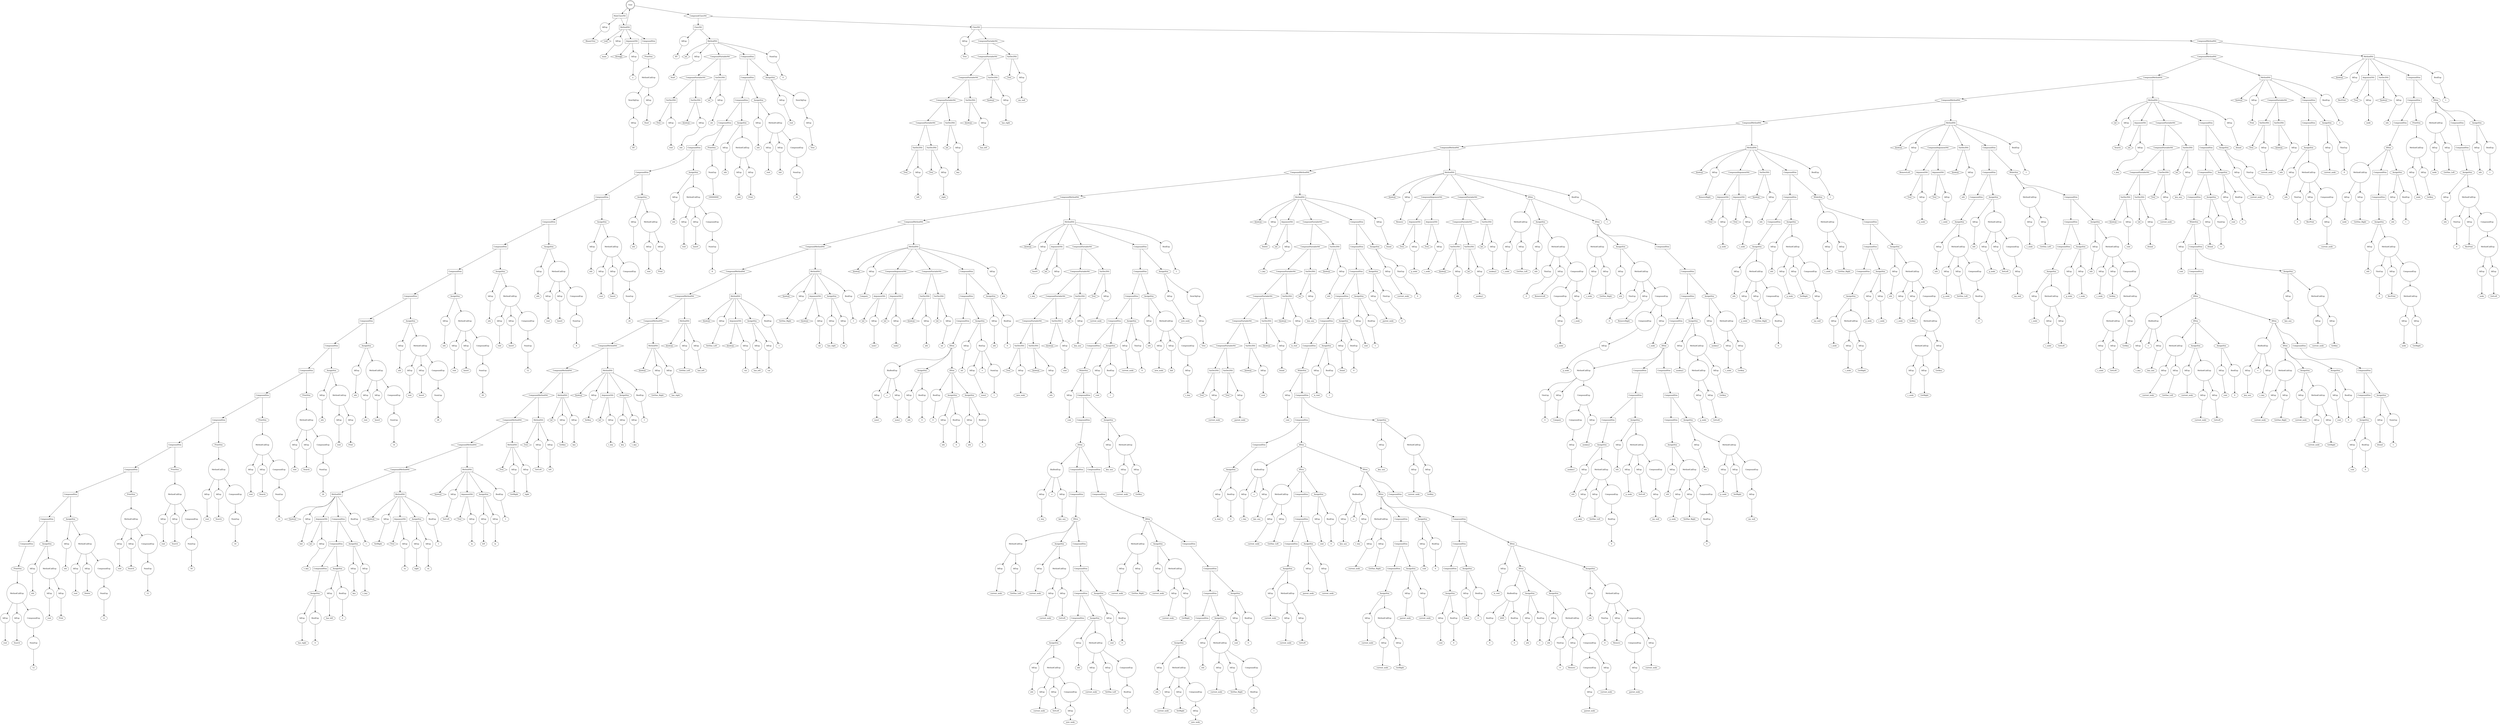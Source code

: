 digraph my_graph {
-1261385984;
-1261385984[label = "Goal", shape = "doublecircle"];
-1261385984->-1261434416;
-1261434416[label = "MainClassNtt", shape = "box"];
-1261434416->-1261434080
-1261434080[label = "IdExp", shape = "circle"];
-1261434080->-1261434064;
-1261434064[label = "BinaryTree"];
-1261434416->-1250949296;
-1250949296[label = "MethodNtt", shape = "box"];
-1250949296->-1261434464;
-1261434464[label = "void", shape = "diamond" ];
-1250949296->-1261434512
-1261434512[label = "IdExp", shape = "circle"];
-1261434512->-1261434496;
-1261434496[label = "main"];
-1250949296->-1261434608;
-1261434608[label = "ArgumentNtt", shape = "box"];
-1261434608->-1261434560;
-1261434560[label = "String[]", shape = "diamond" ];
-1261434608->-1261434128
-1261434128[label = "IdExp", shape = "circle"];
-1261434128->-1261434112;
-1261434112[label = "a"];
-1250949296->-1261434368;
-1261434368[label = "CompoundStm", shape = "polygon"];
-1261434368->-1259338736;
-1259338736[label = "PrintStm", shape = "ellipse"];
-1259338736->-1261434320
-1261434320[label = "MethodCallExp", shape = "circle"];
-1261434320->-1261434224
-1261434224[label = "NewObjExp", shape = "circle"];
-1261434224->-1261434176
-1261434176[label = "IdExp", shape = "circle"];
-1261434176->-1261434160;
-1261434160[label = "BT"];
-1261434320->-1261434272
-1261434272[label = "IdExp", shape = "circle"];
-1261434272->-1261434256;
-1261434256[label = "Start"];
-1250949296->-1261385984->-1261385936;
-1261385936[label = "CompoundClassNtt", shape = "hexagon"];
-1261385936->-1261430048;
-1261430048[label = "ClassNtt", shape = "box"];
-1261430048->-1261434800
-1261434800[label = "IdExp", shape = "circle"];
-1261434800->-1261434784;
-1261434784[label = "BT"];
-1261430048->-1250949936;
-1250949936[label = "MethodNtt", shape = "box"];
-1250949936->-1261434848;
-1261434848[label = "int", shape = "diamond" ];
-1250949936->-1261434896
-1261434896[label = "IdExp", shape = "circle"];
-1261434896->-1261434880;
-1261434880[label = "Start"];
-1250949936->-1261435520;
-1261435520[label = "CompoundVariableNtt", shape = "hexagon"];
-1261435520->-1261435328;
-1261435328[label = "CompoundVariableNtt", shape = "hexagon"];
-1261435328->-1261435088;
-1261435088[label = "VarDeclNtt", shape = "box"];
-1261435088->-1261434992;
-1261434992[label = "Tree", shape = "diamond" ];
-1261435088->-1261435040
-1261435040[label = "IdExp", shape = "circle"];
-1261435040->-1261435024;
-1261435024[label = "root"];
-1261435328->-1261435280;
-1261435280[label = "VarDeclNtt", shape = "box"];
-1261435280->-1261435184;
-1261435184[label = "boolean", shape = "diamond" ];
-1261435280->-1261435232
-1261435232[label = "IdExp", shape = "circle"];
-1261435232->-1261435216;
-1261435216[label = "ntb"];
-1261435520->-1261435472;
-1261435472[label = "VarDeclNtt", shape = "box"];
-1261435472->-1261435376;
-1261435376[label = "int", shape = "diamond" ];
-1261435472->-1261435424
-1261435424[label = "IdExp", shape = "circle"];
-1261435424->-1261435408;
-1261435408[label = "nti"];
-1250949936->-1261429904;
-1261429904[label = "CompoundStm", shape = "polygon"];
-1261429904->-1261429856;
-1261429856[label = "CompoundStm", shape = "polygon"];
-1261429856->-1261429808;
-1261429808[label = "CompoundStm", shape = "polygon"];
-1261429808->-1261429760;
-1261429760[label = "CompoundStm", shape = "polygon"];
-1261429760->-1261429712;
-1261429712[label = "CompoundStm", shape = "polygon"];
-1261429712->-1261429664;
-1261429664[label = "CompoundStm", shape = "polygon"];
-1261429664->-1261429616;
-1261429616[label = "CompoundStm", shape = "polygon"];
-1261429616->-1261429568;
-1261429568[label = "CompoundStm", shape = "polygon"];
-1261429568->-1261429520;
-1261429520[label = "CompoundStm", shape = "polygon"];
-1261429520->-1261429472;
-1261429472[label = "CompoundStm", shape = "polygon"];
-1261429472->-1261429424;
-1261429424[label = "CompoundStm", shape = "polygon"];
-1261429424->-1261429376;
-1261429376[label = "CompoundStm", shape = "polygon"];
-1261429376->-1261429328;
-1261429328[label = "CompoundStm", shape = "polygon"];
-1261429328->-1261429280;
-1261429280[label = "CompoundStm", shape = "polygon"];
-1261429280->-1261429232;
-1261429232[label = "CompoundStm", shape = "polygon"];
-1261429232->-1261429184;
-1261429184[label = "CompoundStm", shape = "polygon"];
-1261429184->-1261429136;
-1261429136[label = "CompoundStm", shape = "polygon"];
-1261429136->-1261429088;
-1261429088[label = "CompoundStm", shape = "polygon"];
-1261429088->-1261429040;
-1261429040[label = "CompoundStm", shape = "polygon"];
-1261429040->-1261428992;
-1261428992[label = "CompoundStm", shape = "polygon"];
-1261428992->-1261428944;
-1261428944[label = "CompoundStm", shape = "polygon"];
-1261428944->-1259337264;
-1259337264[label = "PrintStm", shape = "ellipse"];
-1259337264->-1261428896
-1261428896[label = "MethodCallExp", shape = "circle"];
-1261428896->-1261428704
-1261428704[label = "IdExp", shape = "circle"];
-1261428704->-1261428688;
-1261428688[label = "root"];
-1261428896->-1261428752
-1261428752[label = "IdExp", shape = "circle"];
-1261428752->-1261428736;
-1261428736[label = "Search"];
-1261428896->-1261428848;
-1261428848[label = "CompoundExp", shape = "circle"];
-1261428848->-1261428800
-1261428800[label = "NumExp", shape = "circle"];
-1261428800->-1261428784;
-1261428784[label = "12"];
-1261428992->-1261428656;
-1261428656[label = "AssignStm", shape = "ellipse"];
-1261428656->-1261428464
-1261428464[label = "IdExp", shape = "circle"];
-1261428464->-1261428448;
-1261428448[label = "ntb"];
-1261428656->-1261428608
-1261428608[label = "MethodCallExp", shape = "circle"];
-1261428608->-1261428512
-1261428512[label = "IdExp", shape = "circle"];
-1261428512->-1261428496;
-1261428496[label = "root"];
-1261428608->-1261428560
-1261428560[label = "IdExp", shape = "circle"];
-1261428560->-1261428544;
-1261428544[label = "Print"];
-1261429040->-1261428416;
-1261428416[label = "AssignStm", shape = "ellipse"];
-1261428416->-1261428128
-1261428128[label = "IdExp", shape = "circle"];
-1261428128->-1261428112;
-1261428112[label = "ntb"];
-1261428416->-1261428368
-1261428368[label = "MethodCallExp", shape = "circle"];
-1261428368->-1261428176
-1261428176[label = "IdExp", shape = "circle"];
-1261428176->-1261428160;
-1261428160[label = "root"];
-1261428368->-1261428224
-1261428224[label = "IdExp", shape = "circle"];
-1261428224->-1261428208;
-1261428208[label = "Delete"];
-1261428368->-1261428320;
-1261428320[label = "CompoundExp", shape = "circle"];
-1261428320->-1261428272
-1261428272[label = "NumExp", shape = "circle"];
-1261428272->-1261428256;
-1261428256[label = "12"];
-1261429088->-1259336944;
-1259336944[label = "PrintStm", shape = "ellipse"];
-1259336944->-1261428080
-1261428080[label = "MethodCallExp", shape = "circle"];
-1261428080->-1261427888
-1261427888[label = "IdExp", shape = "circle"];
-1261427888->-1261427872;
-1261427872[label = "root"];
-1261428080->-1261427936
-1261427936[label = "IdExp", shape = "circle"];
-1261427936->-1261427920;
-1261427920[label = "Search"];
-1261428080->-1261428032;
-1261428032[label = "CompoundExp", shape = "circle"];
-1261428032->-1261427984
-1261427984[label = "NumExp", shape = "circle"];
-1261427984->-1261427968;
-1261427968[label = "12"];
-1261429136->-1259336848;
-1259336848[label = "PrintStm", shape = "ellipse"];
-1259336848->-1261427840
-1261427840[label = "MethodCallExp", shape = "circle"];
-1261427840->-1261433792
-1261433792[label = "IdExp", shape = "circle"];
-1261433792->-1261433776;
-1261433776[label = "root"];
-1261427840->-1261433840
-1261433840[label = "IdExp", shape = "circle"];
-1261433840->-1261433824;
-1261433824[label = "Search"];
-1261427840->-1261427792;
-1261427792[label = "CompoundExp", shape = "circle"];
-1261427792->-1261427744
-1261427744[label = "NumExp", shape = "circle"];
-1261427744->-1261427728;
-1261427728[label = "50"];
-1261429184->-1259336752;
-1259336752[label = "PrintStm", shape = "ellipse"];
-1259336752->-1261433744
-1261433744[label = "MethodCallExp", shape = "circle"];
-1261433744->-1261433552
-1261433552[label = "IdExp", shape = "circle"];
-1261433552->-1261433536;
-1261433536[label = "root"];
-1261433744->-1261433600
-1261433600[label = "IdExp", shape = "circle"];
-1261433600->-1261433584;
-1261433584[label = "Search"];
-1261433744->-1261433696;
-1261433696[label = "CompoundExp", shape = "circle"];
-1261433696->-1261433648
-1261433648[label = "NumExp", shape = "circle"];
-1261433648->-1261433632;
-1261433632[label = "16"];
-1261429232->-1259336656;
-1259336656[label = "PrintStm", shape = "ellipse"];
-1259336656->-1261433504
-1261433504[label = "MethodCallExp", shape = "circle"];
-1261433504->-1261433312
-1261433312[label = "IdExp", shape = "circle"];
-1261433312->-1261433296;
-1261433296[label = "root"];
-1261433504->-1261433360
-1261433360[label = "IdExp", shape = "circle"];
-1261433360->-1261433344;
-1261433344[label = "Search"];
-1261433504->-1261433456;
-1261433456[label = "CompoundExp", shape = "circle"];
-1261433456->-1261433408
-1261433408[label = "NumExp", shape = "circle"];
-1261433408->-1261433392;
-1261433392[label = "12"];
-1261429280->-1259336560;
-1259336560[label = "PrintStm", shape = "ellipse"];
-1259336560->-1261433264
-1261433264[label = "MethodCallExp", shape = "circle"];
-1261433264->-1261433072
-1261433072[label = "IdExp", shape = "circle"];
-1261433072->-1261433056;
-1261433056[label = "root"];
-1261433264->-1261433120
-1261433120[label = "IdExp", shape = "circle"];
-1261433120->-1261433104;
-1261433104[label = "Search"];
-1261433264->-1261433216;
-1261433216[label = "CompoundExp", shape = "circle"];
-1261433216->-1261433168
-1261433168[label = "NumExp", shape = "circle"];
-1261433168->-1261433152;
-1261433152[label = "24"];
-1261429328->-1261433024;
-1261433024[label = "AssignStm", shape = "ellipse"];
-1261433024->-1261432832
-1261432832[label = "IdExp", shape = "circle"];
-1261432832->-1261432816;
-1261432816[label = "ntb"];
-1261433024->-1261432976
-1261432976[label = "MethodCallExp", shape = "circle"];
-1261432976->-1261432880
-1261432880[label = "IdExp", shape = "circle"];
-1261432880->-1261432864;
-1261432864[label = "root"];
-1261432976->-1261432928
-1261432928[label = "IdExp", shape = "circle"];
-1261432928->-1261432912;
-1261432912[label = "Print"];
-1261429376->-1261432784;
-1261432784[label = "AssignStm", shape = "ellipse"];
-1261432784->-1261432496
-1261432496[label = "IdExp", shape = "circle"];
-1261432496->-1261432480;
-1261432480[label = "ntb"];
-1261432784->-1261432736
-1261432736[label = "MethodCallExp", shape = "circle"];
-1261432736->-1261432544
-1261432544[label = "IdExp", shape = "circle"];
-1261432544->-1261432528;
-1261432528[label = "root"];
-1261432736->-1261432592
-1261432592[label = "IdExp", shape = "circle"];
-1261432592->-1261432576;
-1261432576[label = "Insert"];
-1261432736->-1261432688;
-1261432688[label = "CompoundExp", shape = "circle"];
-1261432688->-1261432640
-1261432640[label = "NumExp", shape = "circle"];
-1261432640->-1261432624;
-1261432624[label = "14"];
-1261429424->-1261432448;
-1261432448[label = "AssignStm", shape = "ellipse"];
-1261432448->-1261432160
-1261432160[label = "IdExp", shape = "circle"];
-1261432160->-1261432144;
-1261432144[label = "ntb"];
-1261432448->-1261432400
-1261432400[label = "MethodCallExp", shape = "circle"];
-1261432400->-1261432208
-1261432208[label = "IdExp", shape = "circle"];
-1261432208->-1261432192;
-1261432192[label = "root"];
-1261432400->-1261432256
-1261432256[label = "IdExp", shape = "circle"];
-1261432256->-1261432240;
-1261432240[label = "Insert"];
-1261432400->-1261432352;
-1261432352[label = "CompoundExp", shape = "circle"];
-1261432352->-1261432304
-1261432304[label = "NumExp", shape = "circle"];
-1261432304->-1261432288;
-1261432288[label = "28"];
-1261429472->-1261432112;
-1261432112[label = "AssignStm", shape = "ellipse"];
-1261432112->-1261431824
-1261431824[label = "IdExp", shape = "circle"];
-1261431824->-1261431808;
-1261431808[label = "ntb"];
-1261432112->-1261432064
-1261432064[label = "MethodCallExp", shape = "circle"];
-1261432064->-1261431872
-1261431872[label = "IdExp", shape = "circle"];
-1261431872->-1261431856;
-1261431856[label = "root"];
-1261432064->-1261431920
-1261431920[label = "IdExp", shape = "circle"];
-1261431920->-1261431904;
-1261431904[label = "Insert"];
-1261432064->-1261432016;
-1261432016[label = "CompoundExp", shape = "circle"];
-1261432016->-1261431968
-1261431968[label = "NumExp", shape = "circle"];
-1261431968->-1261431952;
-1261431952[label = "20"];
-1261429520->-1261431776;
-1261431776[label = "AssignStm", shape = "ellipse"];
-1261431776->-1261431488
-1261431488[label = "IdExp", shape = "circle"];
-1261431488->-1261431472;
-1261431472[label = "ntb"];
-1261431776->-1261431728
-1261431728[label = "MethodCallExp", shape = "circle"];
-1261431728->-1261431536
-1261431536[label = "IdExp", shape = "circle"];
-1261431536->-1261431520;
-1261431520[label = "root"];
-1261431728->-1261431584
-1261431584[label = "IdExp", shape = "circle"];
-1261431584->-1261431568;
-1261431568[label = "Insert"];
-1261431728->-1261431680;
-1261431680[label = "CompoundExp", shape = "circle"];
-1261431680->-1261431632
-1261431632[label = "NumExp", shape = "circle"];
-1261431632->-1261431616;
-1261431616[label = "12"];
-1261429568->-1261431440;
-1261431440[label = "AssignStm", shape = "ellipse"];
-1261431440->-1261431152
-1261431152[label = "IdExp", shape = "circle"];
-1261431152->-1261431136;
-1261431136[label = "ntb"];
-1261431440->-1261431392
-1261431392[label = "MethodCallExp", shape = "circle"];
-1261431392->-1261431200
-1261431200[label = "IdExp", shape = "circle"];
-1261431200->-1261431184;
-1261431184[label = "root"];
-1261431392->-1261431248
-1261431248[label = "IdExp", shape = "circle"];
-1261431248->-1261431232;
-1261431232[label = "Insert"];
-1261431392->-1261431344;
-1261431344[label = "CompoundExp", shape = "circle"];
-1261431344->-1261431296
-1261431296[label = "NumExp", shape = "circle"];
-1261431296->-1261431280;
-1261431280[label = "4"];
-1261429616->-1261431104;
-1261431104[label = "AssignStm", shape = "ellipse"];
-1261431104->-1261430816
-1261430816[label = "IdExp", shape = "circle"];
-1261430816->-1261430800;
-1261430800[label = "ntb"];
-1261431104->-1261431056
-1261431056[label = "MethodCallExp", shape = "circle"];
-1261431056->-1261430864
-1261430864[label = "IdExp", shape = "circle"];
-1261430864->-1261430848;
-1261430848[label = "root"];
-1261431056->-1261430912
-1261430912[label = "IdExp", shape = "circle"];
-1261430912->-1261430896;
-1261430896[label = "Insert"];
-1261431056->-1261431008;
-1261431008[label = "CompoundExp", shape = "circle"];
-1261431008->-1261430960
-1261430960[label = "NumExp", shape = "circle"];
-1261430960->-1261430944;
-1261430944[label = "24"];
-1261429664->-1261436912;
-1261436912[label = "AssignStm", shape = "ellipse"];
-1261436912->-1261436720
-1261436720[label = "IdExp", shape = "circle"];
-1261436720->-1261436704;
-1261436704[label = "ntb"];
-1261436912->-1261436864
-1261436864[label = "MethodCallExp", shape = "circle"];
-1261436864->-1261436768
-1261436768[label = "IdExp", shape = "circle"];
-1261436768->-1261436752;
-1261436752[label = "root"];
-1261436864->-1261436816
-1261436816[label = "IdExp", shape = "circle"];
-1261436816->-1261436800;
-1261436800[label = "Print"];
-1261429712->-1261436672;
-1261436672[label = "AssignStm", shape = "ellipse"];
-1261436672->-1261436384
-1261436384[label = "IdExp", shape = "circle"];
-1261436384->-1261436368;
-1261436368[label = "ntb"];
-1261436672->-1261436624
-1261436624[label = "MethodCallExp", shape = "circle"];
-1261436624->-1261436432
-1261436432[label = "IdExp", shape = "circle"];
-1261436432->-1261436416;
-1261436416[label = "root"];
-1261436624->-1261436480
-1261436480[label = "IdExp", shape = "circle"];
-1261436480->-1261436464;
-1261436464[label = "Insert"];
-1261436624->-1261436576;
-1261436576[label = "CompoundExp", shape = "circle"];
-1261436576->-1261436528
-1261436528[label = "NumExp", shape = "circle"];
-1261436528->-1261436512;
-1261436512[label = "8"];
-1261429760->-1259339632;
-1259339632[label = "PrintStm", shape = "ellipse"];
-1259339632->-1261436336
-1261436336[label = "NumExp", shape = "circle"];
-1261436336->-1261436320;
-1261436320[label = "100000000"];
-1261429808->-1261436288;
-1261436288[label = "AssignStm", shape = "ellipse"];
-1261436288->-1261436096
-1261436096[label = "IdExp", shape = "circle"];
-1261436096->-1261436080;
-1261436080[label = "ntb"];
-1261436288->-1261436240
-1261436240[label = "MethodCallExp", shape = "circle"];
-1261436240->-1261436144
-1261436144[label = "IdExp", shape = "circle"];
-1261436144->-1261436128;
-1261436128[label = "root"];
-1261436240->-1261436192
-1261436192[label = "IdExp", shape = "circle"];
-1261436192->-1261436176;
-1261436176[label = "Print"];
-1261429856->-1261436048;
-1261436048[label = "AssignStm", shape = "ellipse"];
-1261436048->-1261435760
-1261435760[label = "IdExp", shape = "circle"];
-1261435760->-1261435744;
-1261435744[label = "ntb"];
-1261436048->-1261436000
-1261436000[label = "MethodCallExp", shape = "circle"];
-1261436000->-1261435808
-1261435808[label = "IdExp", shape = "circle"];
-1261435808->-1261435792;
-1261435792[label = "root"];
-1261436000->-1261435856
-1261435856[label = "IdExp", shape = "circle"];
-1261435856->-1261435840;
-1261435840[label = "Init"];
-1261436000->-1261435952;
-1261435952[label = "CompoundExp", shape = "circle"];
-1261435952->-1261435904
-1261435904[label = "NumExp", shape = "circle"];
-1261435904->-1261435888;
-1261435888[label = "16"];
-1261429904->-1261435712;
-1261435712[label = "AssignStm", shape = "ellipse"];
-1261435712->-1261435568
-1261435568[label = "IdExp", shape = "circle"];
-1261435568->-1261435552;
-1261435552[label = "root"];
-1261435712->-1261435664
-1261435664[label = "NewObjExp", shape = "circle"];
-1261435664->-1261435616
-1261435616[label = "IdExp", shape = "circle"];
-1261435616->-1261435600;
-1261435600[label = "Tree"];
-1250949936->-1261429952
-1261429952[label = "NumExp", shape = "circle"];
-1261429952->-1261429936;
-1261429936[label = "0"];
-1261385936->-1261385888;
-1261385888[label = "ClassNtt", shape = "box"];
-1261385888->-1261430144
-1261430144[label = "IdExp", shape = "circle"];
-1261430144->-1261430128;
-1261430128[label = "Tree"];
-1261385888->-1261425296;
-1261425296[label = "CompoundVariableNtt", shape = "hexagon"];
-1261425296->-1261425056;
-1261425056[label = "CompoundVariableNtt", shape = "hexagon"];
-1261425056->-1261424864;
-1261424864[label = "CompoundVariableNtt", shape = "hexagon"];
-1261424864->-1261424672;
-1261424672[label = "CompoundVariableNtt", shape = "hexagon"];
-1261424672->-1261430624;
-1261430624[label = "CompoundVariableNtt", shape = "hexagon"];
-1261430624->-1261430336;
-1261430336[label = "VarDeclNtt", shape = "box"];
-1261430336->-1261430240;
-1261430240[label = "Tree", shape = "diamond" ];
-1261430336->-1261430288
-1261430288[label = "IdExp", shape = "circle"];
-1261430288->-1261430272;
-1261430272[label = "left"];
-1261430624->-1261430576;
-1261430576[label = "VarDeclNtt", shape = "box"];
-1261430576->-1261430480;
-1261430480[label = "Tree", shape = "diamond" ];
-1261430576->-1261430528
-1261430528[label = "IdExp", shape = "circle"];
-1261430528->-1261430512;
-1261430512[label = "right"];
-1261424672->-1261430768;
-1261430768[label = "VarDeclNtt", shape = "box"];
-1261430768->-1261430672;
-1261430672[label = "int", shape = "diamond" ];
-1261430768->-1261430720
-1261430720[label = "IdExp", shape = "circle"];
-1261430720->-1261430704;
-1261430704[label = "key"];
-1261424864->-1261424816;
-1261424816[label = "VarDeclNtt", shape = "box"];
-1261424816->-1261424720;
-1261424720[label = "boolean", shape = "diamond" ];
-1261424816->-1261424768
-1261424768[label = "IdExp", shape = "circle"];
-1261424768->-1261424752;
-1261424752[label = "has_left"];
-1261425056->-1261425008;
-1261425008[label = "VarDeclNtt", shape = "box"];
-1261425008->-1261424912;
-1261424912[label = "boolean", shape = "diamond" ];
-1261425008->-1261424960
-1261424960[label = "IdExp", shape = "circle"];
-1261424960->-1261424944;
-1261424944[label = "has_right"];
-1261425296->-1261425248;
-1261425248[label = "VarDeclNtt", shape = "box"];
-1261425248->-1261425152;
-1261425152[label = "Tree", shape = "diamond" ];
-1261425248->-1261425200
-1261425200[label = "IdExp", shape = "circle"];
-1261425200->-1261425184;
-1261425184[label = "my_null"];
-1261385888->-1261385840;
-1261385840[label = "CompoundMethodNtt", shape = "hexagon"];
-1261385840->-1261389344;
-1261389344[label = "CompoundMethodNtt", shape = "hexagon"];
-1261389344->-1261388144;
-1261388144[label = "CompoundMethodNtt", shape = "hexagon"];
-1261388144->-1261396208;
-1261396208[label = "CompoundMethodNtt", shape = "hexagon"];
-1261396208->-1261399424;
-1261399424[label = "CompoundMethodNtt", shape = "hexagon"];
-1261399424->-1261402640;
-1261402640[label = "CompoundMethodNtt", shape = "hexagon"];
-1261402640->-1261403456;
-1261403456[label = "CompoundMethodNtt", shape = "hexagon"];
-1261403456->-1261414256;
-1261414256[label = "CompoundMethodNtt", shape = "hexagon"];
-1261414256->-1261420352;
-1261420352[label = "CompoundMethodNtt", shape = "hexagon"];
-1261420352->-1261424144;
-1261424144[label = "CompoundMethodNtt", shape = "hexagon"];
-1261424144->-1261423568;
-1261423568[label = "CompoundMethodNtt", shape = "hexagon"];
-1261423568->-1261422992;
-1261422992[label = "CompoundMethodNtt", shape = "hexagon"];
-1261422992->-1261422800;
-1261422800[label = "CompoundMethodNtt", shape = "hexagon"];
-1261422800->-1261422608;
-1261422608[label = "CompoundMethodNtt", shape = "hexagon"];
-1261422608->-1261422032;
-1261422032[label = "CompoundMethodNtt", shape = "hexagon"];
-1261422032->-1261421840;
-1261421840[label = "CompoundMethodNtt", shape = "hexagon"];
-1261421840->-1261421600;
-1261421600[label = "CompoundMethodNtt", shape = "hexagon"];
-1261421600->-1261427504;
-1261427504[label = "CompoundMethodNtt", shape = "hexagon"];
-1261427504->-1261426880;
-1261426880[label = "CompoundMethodNtt", shape = "hexagon"];
-1261426880->-1250950448;
-1250950448[label = "MethodNtt", shape = "box"];
-1250950448->-1261425344;
-1261425344[label = "boolean", shape = "diamond" ];
-1250950448->-1261425392
-1261425392[label = "IdExp", shape = "circle"];
-1261425392->-1261425376;
-1261425376[label = "Init"];
-1250950448->-1261425536;
-1261425536[label = "ArgumentNtt", shape = "box"];
-1261425536->-1261425440;
-1261425440[label = "int", shape = "diamond" ];
-1261425536->-1261425488
-1261425488[label = "IdExp", shape = "circle"];
-1261425488->-1261425472;
-1261425472[label = "v_key"];
-1250950448->-1261426160;
-1261426160[label = "CompoundStm", shape = "polygon"];
-1261426160->-1261426112;
-1261426112[label = "CompoundStm", shape = "polygon"];
-1261426112->-1261426064;
-1261426064[label = "CompoundStm", shape = "polygon"];
-1261426064->-1261426016;
-1261426016[label = "AssignStm", shape = "ellipse"];
-1261426016->-1261425920
-1261425920[label = "IdExp", shape = "circle"];
-1261425920->-1261425904;
-1261425904[label = "has_right"];
-1261426016->-1261425968
-1261425968[label = "BoolExp", shape = "circle"];
-1261425968->-1261425952;
-1261425952[label = "0"];
-1261426112->-1261425872;
-1261425872[label = "AssignStm", shape = "ellipse"];
-1261425872->-1261425776
-1261425776[label = "IdExp", shape = "circle"];
-1261425776->-1261425760;
-1261425760[label = "has_left"];
-1261425872->-1261425824
-1261425824[label = "BoolExp", shape = "circle"];
-1261425824->-1261425808;
-1261425808[label = "0"];
-1261426160->-1261425728;
-1261425728[label = "AssignStm", shape = "ellipse"];
-1261425728->-1261425632
-1261425632[label = "IdExp", shape = "circle"];
-1261425632->-1261425616;
-1261425616[label = "key"];
-1261425728->-1261425680
-1261425680[label = "IdExp", shape = "circle"];
-1261425680->-1261425664;
-1261425664[label = "v_key"];
-1250950448->-1261426208
-1261426208[label = "BoolExp", shape = "circle"];
-1261426208->-1261426192;
-1261426192[label = "1"];
-1261426880->-1250950640;
-1250950640[label = "MethodNtt", shape = "box"];
-1250950640->-1261426304;
-1261426304[label = "boolean", shape = "diamond" ];
-1250950640->-1261426352
-1261426352[label = "IdExp", shape = "circle"];
-1261426352->-1261426336;
-1261426336[label = "SetRight"];
-1250950640->-1261426544;
-1261426544[label = "ArgumentNtt", shape = "box"];
-1261426544->-1261426448;
-1261426448[label = "Tree", shape = "diamond" ];
-1261426544->-1261426496
-1261426496[label = "IdExp", shape = "circle"];
-1261426496->-1261426480;
-1261426480[label = "rn"];
-1250950640->-1261426736;
-1261426736[label = "AssignStm", shape = "ellipse"];
-1261426736->-1261426640
-1261426640[label = "IdExp", shape = "circle"];
-1261426640->-1261426624;
-1261426624[label = "right"];
-1261426736->-1261426688
-1261426688[label = "IdExp", shape = "circle"];
-1261426688->-1261426672;
-1261426672[label = "rn"];
-1250950640->-1261426832
-1261426832[label = "BoolExp", shape = "circle"];
-1261426832->-1261426816;
-1261426816[label = "1"];
-1261427504->-1250950832;
-1250950832[label = "MethodNtt", shape = "box"];
-1250950832->-1261426928;
-1261426928[label = "boolean", shape = "diamond" ];
-1250950832->-1261426976
-1261426976[label = "IdExp", shape = "circle"];
-1261426976->-1261426960;
-1261426960[label = "SetLeft"];
-1250950832->-1261427168;
-1261427168[label = "ArgumentNtt", shape = "box"];
-1261427168->-1261427072;
-1261427072[label = "Tree", shape = "diamond" ];
-1261427168->-1261427120
-1261427120[label = "IdExp", shape = "circle"];
-1261427120->-1261427104;
-1261427104[label = "ln"];
-1250950832->-1261427360;
-1261427360[label = "AssignStm", shape = "ellipse"];
-1261427360->-1261427264
-1261427264[label = "IdExp", shape = "circle"];
-1261427264->-1261427248;
-1261427248[label = "left"];
-1261427360->-1261427312
-1261427312[label = "IdExp", shape = "circle"];
-1261427312->-1261427296;
-1261427296[label = "ln"];
-1250950832->-1261427456
-1261427456[label = "BoolExp", shape = "circle"];
-1261427456->-1261427440;
-1261427440[label = "1"];
-1261421600->-1250950960;
-1250950960[label = "MethodNtt", shape = "box"];
-1250950960->-1261427600;
-1261427600[label = "Tree", shape = "diamond" ];
-1250950960->-1261427648
-1261427648[label = "IdExp", shape = "circle"];
-1261427648->-1261427632;
-1261427632[label = "GetRight"];
-1250950960->-1261427696
-1261427696[label = "IdExp", shape = "circle"];
-1261427696->-1261427680;
-1261427680[label = "right"];
-1261421840->-1250951088;
-1250951088[label = "MethodNtt", shape = "box"];
-1250951088->-1261421696;
-1261421696[label = "Tree", shape = "diamond" ];
-1250951088->-1261421744
-1261421744[label = "IdExp", shape = "circle"];
-1261421744->-1261421728;
-1261421728[label = "GetLeft"];
-1250951088->-1261421792
-1261421792[label = "IdExp", shape = "circle"];
-1261421792->-1261421776;
-1261421776[label = "left"];
-1261422032->-1250943024;
-1250943024[label = "MethodNtt", shape = "box"];
-1250943024->-1261421888;
-1261421888[label = "int", shape = "diamond" ];
-1250943024->-1261421936
-1261421936[label = "IdExp", shape = "circle"];
-1261421936->-1261421920;
-1261421920[label = "GetKey"];
-1250943024->-1261421984
-1261421984[label = "IdExp", shape = "circle"];
-1261421984->-1261421968;
-1261421968[label = "key"];
-1261422608->-1250943152;
-1250943152[label = "MethodNtt", shape = "box"];
-1250943152->-1261422080;
-1261422080[label = "boolean", shape = "diamond" ];
-1250943152->-1261422128
-1261422128[label = "IdExp", shape = "circle"];
-1261422128->-1261422112;
-1261422112[label = "SetKey"];
-1250943152->-1261422272;
-1261422272[label = "ArgumentNtt", shape = "box"];
-1261422272->-1261422176;
-1261422176[label = "int", shape = "diamond" ];
-1261422272->-1261422224
-1261422224[label = "IdExp", shape = "circle"];
-1261422224->-1261422208;
-1261422208[label = "v_key"];
-1250943152->-1261422464;
-1261422464[label = "AssignStm", shape = "ellipse"];
-1261422464->-1261422368
-1261422368[label = "IdExp", shape = "circle"];
-1261422368->-1261422352;
-1261422352[label = "key"];
-1261422464->-1261422416
-1261422416[label = "IdExp", shape = "circle"];
-1261422416->-1261422400;
-1261422400[label = "v_key"];
-1250943152->-1261422560
-1261422560[label = "BoolExp", shape = "circle"];
-1261422560->-1261422544;
-1261422544[label = "1"];
-1261422800->-1250943280;
-1250943280[label = "MethodNtt", shape = "box"];
-1250943280->-1261422656;
-1261422656[label = "boolean", shape = "diamond" ];
-1250943280->-1261422704
-1261422704[label = "IdExp", shape = "circle"];
-1261422704->-1261422688;
-1261422688[label = "GetHas_Right"];
-1250943280->-1261422752
-1261422752[label = "IdExp", shape = "circle"];
-1261422752->-1261422736;
-1261422736[label = "has_right"];
-1261422992->-1250943408;
-1250943408[label = "MethodNtt", shape = "box"];
-1250943408->-1261422848;
-1261422848[label = "boolean", shape = "diamond" ];
-1250943408->-1261422896
-1261422896[label = "IdExp", shape = "circle"];
-1261422896->-1261422880;
-1261422880[label = "GetHas_Left"];
-1250943408->-1261422944
-1261422944[label = "IdExp", shape = "circle"];
-1261422944->-1261422928;
-1261422928[label = "has_left"];
-1261423568->-1250943600;
-1250943600[label = "MethodNtt", shape = "box"];
-1250943600->-1261423040;
-1261423040[label = "boolean", shape = "diamond" ];
-1250943600->-1261423088
-1261423088[label = "IdExp", shape = "circle"];
-1261423088->-1261423072;
-1261423072[label = "SetHas_Left"];
-1250943600->-1261423232;
-1261423232[label = "ArgumentNtt", shape = "box"];
-1261423232->-1261423136;
-1261423136[label = "boolean", shape = "diamond" ];
-1261423232->-1261423184
-1261423184[label = "IdExp", shape = "circle"];
-1261423184->-1261423168;
-1261423168[label = "val"];
-1250943600->-1261423424;
-1261423424[label = "AssignStm", shape = "ellipse"];
-1261423424->-1261423328
-1261423328[label = "IdExp", shape = "circle"];
-1261423328->-1261423312;
-1261423312[label = "has_left"];
-1261423424->-1261423376
-1261423376[label = "IdExp", shape = "circle"];
-1261423376->-1261423360;
-1261423360[label = "val"];
-1250943600->-1261423520
-1261423520[label = "BoolExp", shape = "circle"];
-1261423520->-1261423504;
-1261423504[label = "1"];
-1261424144->-1250943728;
-1250943728[label = "MethodNtt", shape = "box"];
-1250943728->-1261423616;
-1261423616[label = "boolean", shape = "diamond" ];
-1250943728->-1261423664
-1261423664[label = "IdExp", shape = "circle"];
-1261423664->-1261423648;
-1261423648[label = "SetHas_Right"];
-1250943728->-1261423808;
-1261423808[label = "ArgumentNtt", shape = "box"];
-1261423808->-1261423712;
-1261423712[label = "boolean", shape = "diamond" ];
-1261423808->-1261423760
-1261423760[label = "IdExp", shape = "circle"];
-1261423760->-1261423744;
-1261423744[label = "val"];
-1250943728->-1261424000;
-1261424000[label = "AssignStm", shape = "ellipse"];
-1261424000->-1261423904
-1261423904[label = "IdExp", shape = "circle"];
-1261423904->-1261423888;
-1261423888[label = "has_right"];
-1261424000->-1261423952
-1261423952[label = "IdExp", shape = "circle"];
-1261423952->-1261423936;
-1261423936[label = "val"];
-1250943728->-1261424096
-1261424096[label = "BoolExp", shape = "circle"];
-1261424096->-1261424080;
-1261424080[label = "1"];
-1261420352->-1250943984;
-1250943984[label = "MethodNtt", shape = "box"];
-1250943984->-1261424192;
-1261424192[label = "boolean", shape = "diamond" ];
-1250943984->-1261424240
-1261424240[label = "IdExp", shape = "circle"];
-1261424240->-1261424224;
-1261424224[label = "Compare"];
-1250943984->-1261424624;
-1261424624[label = "CompoundArgumentNtt", shape = "hexagon"];
-1261424624->-1261424384;
-1261424384[label = "ArgumentNtt", shape = "box"];
-1261424384->-1261424288;
-1261424288[label = "int", shape = "diamond" ];
-1261424384->-1261424336
-1261424336[label = "IdExp", shape = "circle"];
-1261424336->-1261424320;
-1261424320[label = "num1"];
-1261424624->-1261424576;
-1261424576[label = "ArgumentNtt", shape = "box"];
-1261424576->-1261424480;
-1261424480[label = "int", shape = "diamond" ];
-1261424576->-1261424528
-1261424528[label = "IdExp", shape = "circle"];
-1261424528->-1261424512;
-1261424512[label = "num2"];
-1250943984->-1261418864;
-1261418864[label = "CompoundVariableNtt", shape = "hexagon"];
-1261418864->-1261418624;
-1261418624[label = "VarDeclNtt", shape = "box"];
-1261418624->-1261418528;
-1261418528[label = "boolean", shape = "diamond" ];
-1261418624->-1261418576
-1261418576[label = "IdExp", shape = "circle"];
-1261418576->-1261418560;
-1261418560[label = "ntb"];
-1261418864->-1261418816;
-1261418816[label = "VarDeclNtt", shape = "box"];
-1261418816->-1261418720;
-1261418720[label = "int", shape = "diamond" ];
-1261418816->-1261418768
-1261418768[label = "IdExp", shape = "circle"];
-1261418768->-1261418752;
-1261418752[label = "nti"];
-1250943984->-1261420256;
-1261420256[label = "CompoundStm", shape = "polygon"];
-1261420256->-1261420208;
-1261420208[label = "CompoundStm", shape = "polygon"];
-1261420208->-1261420160;
-1261420160[label = "CompoundStm", shape = "polygon"];
-1261420160->-1261420112;
-1261420112[label = "IfStm", shape = "ellipse"];
-1261420112->-1261419392;
-1261419392[label = "BinBoolExp", shape = "circle"];
-1261419392->-1261419296
-1261419296[label = "IdExp", shape = "circle"];
-1261419296->-1261419280;
-1261419280[label = "num1"];
-1261419392->-1261419368;
-1261419368[label = "<" ];
-1261419392->-1261419344
-1261419344[label = "IdExp", shape = "circle"];
-1261419344->-1261419328;
-1261419328[label = "num2"];
-1261420112->-1261419536;
-1261419536[label = "AssignStm", shape = "ellipse"];
-1261419536->-1261419440
-1261419440[label = "IdExp", shape = "circle"];
-1261419440->-1261419424;
-1261419424[label = "ntb"];
-1261419536->-1261419488
-1261419488[label = "BoolExp", shape = "circle"];
-1261419488->-1261419472;
-1261419472[label = "0"];
-1261420112->-1261420064;
-1261420064[label = "IfStm", shape = "ellipse"];
-1261420064->-1261419728
-1261419728[label = "BoolExp", shape = "circle"];
-1261419728->-1261419712;
-1261419712[label = "0"];
-1261420064->-1261419872;
-1261419872[label = "AssignStm", shape = "ellipse"];
-1261419872->-1261419776
-1261419776[label = "IdExp", shape = "circle"];
-1261419776->-1261419760;
-1261419760[label = "ntb"];
-1261419872->-1261419824
-1261419824[label = "BoolExp", shape = "circle"];
-1261419824->-1261419808;
-1261419808[label = "0"];
-1261420064->-1261420016;
-1261420016[label = "AssignStm", shape = "ellipse"];
-1261420016->-1261419920
-1261419920[label = "IdExp", shape = "circle"];
-1261419920->-1261419904;
-1261419904[label = "ntb"];
-1261420016->-1261419968
-1261419968[label = "BoolExp", shape = "circle"];
-1261419968->-1261419952;
-1261419952[label = "1"];
-1261420208->-1261419248;
-1261419248[label = "AssignStm", shape = "ellipse"];
-1261419248->-1261419056
-1261419056[label = "IdExp", shape = "circle"];
-1261419056->-1261419040;
-1261419040[label = "nti"];
-1261419248->-1261419200;
-1261419200[label = "BinExp", shape = "circle"];
-1261419200->-1261419104
-1261419104[label = "IdExp", shape = "circle"];
-1261419104->-1261419088;
-1261419088[label = "num2"];
-1261419200->-1261419176;
-1261419176[label = "+" ];
-1261419200->-1261419152
-1261419152[label = "NumExp", shape = "circle"];
-1261419152->-1261419136;
-1261419136[label = "1"];
-1261420256->-1261419008;
-1261419008[label = "AssignStm", shape = "ellipse"];
-1261419008->-1261418912
-1261418912[label = "IdExp", shape = "circle"];
-1261418912->-1261418896;
-1261418896[label = "ntb"];
-1261419008->-1261418960
-1261418960[label = "BoolExp", shape = "circle"];
-1261418960->-1261418944;
-1261418944[label = "0"];
-1250943984->-1261420304
-1261420304[label = "IdExp", shape = "circle"];
-1261420304->-1261420288;
-1261420288[label = "ntb"];
-1261414256->-1250944304;
-1250944304[label = "MethodNtt", shape = "box"];
-1250944304->-1261420400;
-1261420400[label = "boolean", shape = "diamond" ];
-1250944304->-1261420448
-1261420448[label = "IdExp", shape = "circle"];
-1261420448->-1261420432;
-1261420432[label = "Insert"];
-1250944304->-1261420592;
-1261420592[label = "ArgumentNtt", shape = "box"];
-1261420592->-1261420496;
-1261420496[label = "int", shape = "diamond" ];
-1261420592->-1261420544
-1261420544[label = "IdExp", shape = "circle"];
-1261420544->-1261420528;
-1261420528[label = "v_key"];
-1250944304->-1261415552;
-1261415552[label = "CompoundVariableNtt", shape = "hexagon"];
-1261415552->-1261421456;
-1261421456[label = "CompoundVariableNtt", shape = "hexagon"];
-1261421456->-1261421264;
-1261421264[label = "CompoundVariableNtt", shape = "hexagon"];
-1261421264->-1261421072;
-1261421072[label = "CompoundVariableNtt", shape = "hexagon"];
-1261421072->-1261420832;
-1261420832[label = "VarDeclNtt", shape = "box"];
-1261420832->-1261420736;
-1261420736[label = "Tree", shape = "diamond" ];
-1261420832->-1261420784
-1261420784[label = "IdExp", shape = "circle"];
-1261420784->-1261420768;
-1261420768[label = "new_node"];
-1261421072->-1261421024;
-1261421024[label = "VarDeclNtt", shape = "box"];
-1261421024->-1261420928;
-1261420928[label = "boolean", shape = "diamond" ];
-1261421024->-1261420976
-1261420976[label = "IdExp", shape = "circle"];
-1261420976->-1261420960;
-1261420960[label = "ntb"];
-1261421264->-1261421216;
-1261421216[label = "VarDeclNtt", shape = "box"];
-1261421216->-1261421120;
-1261421120[label = "boolean", shape = "diamond" ];
-1261421216->-1261421168
-1261421168[label = "IdExp", shape = "circle"];
-1261421168->-1261421152;
-1261421152[label = "cont"];
-1261421456->-1261421408;
-1261421408[label = "VarDeclNtt", shape = "box"];
-1261421408->-1261421312;
-1261421312[label = "int", shape = "diamond" ];
-1261421408->-1261421360
-1261421360[label = "IdExp", shape = "circle"];
-1261421360->-1261421344;
-1261421344[label = "key_aux"];
-1261415552->-1261415504;
-1261415504[label = "VarDeclNtt", shape = "box"];
-1261415504->-1261421552;
-1261421552[label = "Tree", shape = "diamond" ];
-1261415504->-1261415456
-1261415456[label = "IdExp", shape = "circle"];
-1261415456->-1261415440;
-1261415440[label = "current_node"];
-1250944304->-1261414160;
-1261414160[label = "CompoundStm", shape = "polygon"];
-1261414160->-1261414112;
-1261414112[label = "CompoundStm", shape = "polygon"];
-1261414112->-1261414064;
-1261414064[label = "CompoundStm", shape = "polygon"];
-1261414064->-1261414016;
-1261414016[label = "CompoundStm", shape = "polygon"];
-1261414016->-1261413968;
-1261413968[label = "CompoundStm", shape = "polygon"];
-1261413968->-1261413920;
-1261413920[label = "WhileStm", shape = "ellipse"];
-1261413920->-1261416416
-1261416416[label = "IdExp", shape = "circle"];
-1261416416->-1261416400;
-1261416400[label = "cont"];
-1261413920->-1261413872;
-1261413872[label = "CompoundStm", shape = "polygon"];
-1261413872->-1261413824;
-1261413824[label = "CompoundStm", shape = "polygon"];
-1261413824->-1261413776;
-1261413776[label = "IfStm", shape = "ellipse"];
-1261413776->-1261416800;
-1261416800[label = "BinBoolExp", shape = "circle"];
-1261416800->-1261416704
-1261416704[label = "IdExp", shape = "circle"];
-1261416704->-1261416688;
-1261416688[label = "v_key"];
-1261416800->-1261416776;
-1261416776[label = "<" ];
-1261416800->-1261416752
-1261416752[label = "IdExp", shape = "circle"];
-1261416752->-1261416736;
-1261416736[label = "key_aux"];
-1261413776->-1261418336;
-1261418336[label = "CompoundStm", shape = "polygon"];
-1261418336->-1261418288;
-1261418288[label = "CompoundStm", shape = "polygon"];
-1261418288->-1261418240;
-1261418240[label = "IfStm", shape = "ellipse"];
-1261418240->-1261416944
-1261416944[label = "MethodCallExp", shape = "circle"];
-1261416944->-1261416848
-1261416848[label = "IdExp", shape = "circle"];
-1261416848->-1261416832;
-1261416832[label = "current_node"];
-1261416944->-1261416896
-1261416896[label = "IdExp", shape = "circle"];
-1261416896->-1261416880;
-1261416880[label = "GetHas_Left"];
-1261418240->-1261417184;
-1261417184[label = "AssignStm", shape = "ellipse"];
-1261417184->-1261416992
-1261416992[label = "IdExp", shape = "circle"];
-1261416992->-1261416976;
-1261416976[label = "current_node"];
-1261417184->-1261417136
-1261417136[label = "MethodCallExp", shape = "circle"];
-1261417136->-1261417040
-1261417040[label = "IdExp", shape = "circle"];
-1261417040->-1261417024;
-1261417024[label = "current_node"];
-1261417136->-1261417088
-1261417088[label = "IdExp", shape = "circle"];
-1261417088->-1261417072;
-1261417072[label = "GetLeft"];
-1261418240->-1261418192;
-1261418192[label = "CompoundStm", shape = "polygon"];
-1261418192->-1261418144;
-1261418144[label = "CompoundStm", shape = "polygon"];
-1261418144->-1261418096;
-1261418096[label = "CompoundStm", shape = "polygon"];
-1261418096->-1261418048;
-1261418048[label = "CompoundStm", shape = "polygon"];
-1261418048->-1261418000;
-1261418000[label = "AssignStm", shape = "ellipse"];
-1261418000->-1261417712
-1261417712[label = "IdExp", shape = "circle"];
-1261417712->-1261417696;
-1261417696[label = "ntb"];
-1261418000->-1261417952
-1261417952[label = "MethodCallExp", shape = "circle"];
-1261417952->-1261417760
-1261417760[label = "IdExp", shape = "circle"];
-1261417760->-1261417744;
-1261417744[label = "current_node"];
-1261417952->-1261417808
-1261417808[label = "IdExp", shape = "circle"];
-1261417808->-1261417792;
-1261417792[label = "SetLeft"];
-1261417952->-1261417904;
-1261417904[label = "CompoundExp", shape = "circle"];
-1261417904->-1261417856
-1261417856[label = "IdExp", shape = "circle"];
-1261417856->-1261417840;
-1261417840[label = "new_node"];
-1261418096->-1261417664;
-1261417664[label = "AssignStm", shape = "ellipse"];
-1261417664->-1261417376
-1261417376[label = "IdExp", shape = "circle"];
-1261417376->-1261417360;
-1261417360[label = "ntb"];
-1261417664->-1261417616
-1261417616[label = "MethodCallExp", shape = "circle"];
-1261417616->-1261417424
-1261417424[label = "IdExp", shape = "circle"];
-1261417424->-1261417408;
-1261417408[label = "current_node"];
-1261417616->-1261417472
-1261417472[label = "IdExp", shape = "circle"];
-1261417472->-1261417456;
-1261417456[label = "SetHas_Left"];
-1261417616->-1261417568;
-1261417568[label = "CompoundExp", shape = "circle"];
-1261417568->-1261417520
-1261417520[label = "BoolExp", shape = "circle"];
-1261417520->-1261417504;
-1261417504[label = "1"];
-1261418144->-1261417328;
-1261417328[label = "AssignStm", shape = "ellipse"];
-1261417328->-1261417232
-1261417232[label = "IdExp", shape = "circle"];
-1261417232->-1261417216;
-1261417216[label = "cont"];
-1261417328->-1261417280
-1261417280[label = "BoolExp", shape = "circle"];
-1261417280->-1261417264;
-1261417264[label = "0"];
-1261413776->-1261413728;
-1261413728[label = "CompoundStm", shape = "polygon"];
-1261413728->-1261413680;
-1261413680[label = "CompoundStm", shape = "polygon"];
-1261413680->-1261413632;
-1261413632[label = "IfStm", shape = "ellipse"];
-1261413632->-1261418480
-1261418480[label = "MethodCallExp", shape = "circle"];
-1261418480->-1261418384
-1261418384[label = "IdExp", shape = "circle"];
-1261418384->-1261418368;
-1261418368[label = "current_node"];
-1261418480->-1261418432
-1261418432[label = "IdExp", shape = "circle"];
-1261418432->-1261418416;
-1261418416[label = "GetHas_Right"];
-1261413632->-1261412576;
-1261412576[label = "AssignStm", shape = "ellipse"];
-1261412576->-1261412384
-1261412384[label = "IdExp", shape = "circle"];
-1261412384->-1261412368;
-1261412368[label = "current_node"];
-1261412576->-1261412528
-1261412528[label = "MethodCallExp", shape = "circle"];
-1261412528->-1261412432
-1261412432[label = "IdExp", shape = "circle"];
-1261412432->-1261412416;
-1261412416[label = "current_node"];
-1261412528->-1261412480
-1261412480[label = "IdExp", shape = "circle"];
-1261412480->-1261412464;
-1261412464[label = "GetRight"];
-1261413632->-1261413584;
-1261413584[label = "CompoundStm", shape = "polygon"];
-1261413584->-1261413536;
-1261413536[label = "CompoundStm", shape = "polygon"];
-1261413536->-1261413488;
-1261413488[label = "CompoundStm", shape = "polygon"];
-1261413488->-1261413440;
-1261413440[label = "CompoundStm", shape = "polygon"];
-1261413440->-1261413392;
-1261413392[label = "AssignStm", shape = "ellipse"];
-1261413392->-1261413104
-1261413104[label = "IdExp", shape = "circle"];
-1261413104->-1261413088;
-1261413088[label = "ntb"];
-1261413392->-1261413344
-1261413344[label = "MethodCallExp", shape = "circle"];
-1261413344->-1261413152
-1261413152[label = "IdExp", shape = "circle"];
-1261413152->-1261413136;
-1261413136[label = "current_node"];
-1261413344->-1261413200
-1261413200[label = "IdExp", shape = "circle"];
-1261413200->-1261413184;
-1261413184[label = "SetRight"];
-1261413344->-1261413296;
-1261413296[label = "CompoundExp", shape = "circle"];
-1261413296->-1261413248
-1261413248[label = "IdExp", shape = "circle"];
-1261413248->-1261413232;
-1261413232[label = "new_node"];
-1261413488->-1261413056;
-1261413056[label = "AssignStm", shape = "ellipse"];
-1261413056->-1261412768
-1261412768[label = "IdExp", shape = "circle"];
-1261412768->-1261412752;
-1261412752[label = "ntb"];
-1261413056->-1261413008
-1261413008[label = "MethodCallExp", shape = "circle"];
-1261413008->-1261412816
-1261412816[label = "IdExp", shape = "circle"];
-1261412816->-1261412800;
-1261412800[label = "current_node"];
-1261413008->-1261412864
-1261412864[label = "IdExp", shape = "circle"];
-1261412864->-1261412848;
-1261412848[label = "SetHas_Right"];
-1261413008->-1261412960;
-1261412960[label = "CompoundExp", shape = "circle"];
-1261412960->-1261412912
-1261412912[label = "BoolExp", shape = "circle"];
-1261412912->-1261412896;
-1261412896[label = "1"];
-1261413536->-1261412720;
-1261412720[label = "AssignStm", shape = "ellipse"];
-1261412720->-1261412624
-1261412624[label = "IdExp", shape = "circle"];
-1261412624->-1261412608;
-1261412608[label = "cont"];
-1261412720->-1261412672
-1261412672[label = "BoolExp", shape = "circle"];
-1261412672->-1261412656;
-1261412656[label = "0"];
-1261413872->-1261416656;
-1261416656[label = "AssignStm", shape = "ellipse"];
-1261416656->-1261416464
-1261416464[label = "IdExp", shape = "circle"];
-1261416464->-1261416448;
-1261416448[label = "key_aux"];
-1261416656->-1261416608
-1261416608[label = "MethodCallExp", shape = "circle"];
-1261416608->-1261416512
-1261416512[label = "IdExp", shape = "circle"];
-1261416512->-1261416496;
-1261416496[label = "current_node"];
-1261416608->-1261416560
-1261416560[label = "IdExp", shape = "circle"];
-1261416560->-1261416544;
-1261416544[label = "GetKey"];
-1261414016->-1261416368;
-1261416368[label = "AssignStm", shape = "ellipse"];
-1261416368->-1261416272
-1261416272[label = "IdExp", shape = "circle"];
-1261416272->-1261416256;
-1261416256[label = "cont"];
-1261416368->-1261416320
-1261416320[label = "BoolExp", shape = "circle"];
-1261416320->-1261416304;
-1261416304[label = "1"];
-1261414064->-1261416224;
-1261416224[label = "AssignStm", shape = "ellipse"];
-1261416224->-1261416128
-1261416128[label = "IdExp", shape = "circle"];
-1261416128->-1261416112;
-1261416112[label = "current_node"];
-1261416224->-1261416176
-1261416176[label = "ThisExp", shape = "circle"];
-1261416176->-1261416160;
-1261416160[label = "0"];
-1261414112->-1261416080;
-1261416080[label = "AssignStm", shape = "ellipse"];
-1261416080->-1261415792
-1261415792[label = "IdExp", shape = "circle"];
-1261415792->-1261415776;
-1261415776[label = "ntb"];
-1261416080->-1261416032
-1261416032[label = "MethodCallExp", shape = "circle"];
-1261416032->-1261415840
-1261415840[label = "IdExp", shape = "circle"];
-1261415840->-1261415824;
-1261415824[label = "new_node"];
-1261416032->-1261415888
-1261415888[label = "IdExp", shape = "circle"];
-1261415888->-1261415872;
-1261415872[label = "Init"];
-1261416032->-1261415984;
-1261415984[label = "CompoundExp", shape = "circle"];
-1261415984->-1261415936
-1261415936[label = "IdExp", shape = "circle"];
-1261415936->-1261415920;
-1261415920[label = "v_key"];
-1261414160->-1261415744;
-1261415744[label = "AssignStm", shape = "ellipse"];
-1261415744->-1261415600
-1261415600[label = "IdExp", shape = "circle"];
-1261415600->-1261415584;
-1261415584[label = "new_node"];
-1261415744->-1261415696
-1261415696[label = "NewObjExp", shape = "circle"];
-1261415696->-1261415648
-1261415648[label = "IdExp", shape = "circle"];
-1261415648->-1261415632;
-1261415632[label = "Tree"];
-1250944304->-1261414208
-1261414208[label = "BoolExp", shape = "circle"];
-1261414208->-1261414192;
-1261414192[label = "1"];
-1261403456->-1250944624;
-1250944624[label = "MethodNtt", shape = "box"];
-1250944624->-1261414304;
-1261414304[label = "boolean", shape = "diamond" ];
-1250944624->-1261414352
-1261414352[label = "IdExp", shape = "circle"];
-1261414352->-1261414336;
-1261414336[label = "Delete"];
-1250944624->-1261414496;
-1261414496[label = "ArgumentNtt", shape = "box"];
-1261414496->-1261414400;
-1261414400[label = "int", shape = "diamond" ];
-1261414496->-1261414448
-1261414448[label = "IdExp", shape = "circle"];
-1261414448->-1261414432;
-1261414432[label = "v_key"];
-1250944624->-1261409840;
-1261409840[label = "CompoundVariableNtt", shape = "hexagon"];
-1261409840->-1261409648;
-1261409648[label = "CompoundVariableNtt", shape = "hexagon"];
-1261409648->-1261409456;
-1261409456[label = "CompoundVariableNtt", shape = "hexagon"];
-1261409456->-1261415408;
-1261415408[label = "CompoundVariableNtt", shape = "hexagon"];
-1261415408->-1261415216;
-1261415216[label = "CompoundVariableNtt", shape = "hexagon"];
-1261415216->-1261415024;
-1261415024[label = "CompoundVariableNtt", shape = "hexagon"];
-1261415024->-1261414736;
-1261414736[label = "VarDeclNtt", shape = "box"];
-1261414736->-1261414640;
-1261414640[label = "Tree", shape = "diamond" ];
-1261414736->-1261414688
-1261414688[label = "IdExp", shape = "circle"];
-1261414688->-1261414672;
-1261414672[label = "current_node"];
-1261415024->-1261414976;
-1261414976[label = "VarDeclNtt", shape = "box"];
-1261414976->-1261414880;
-1261414880[label = "Tree", shape = "diamond" ];
-1261414976->-1261414928
-1261414928[label = "IdExp", shape = "circle"];
-1261414928->-1261414912;
-1261414912[label = "parent_node"];
-1261415216->-1261415168;
-1261415168[label = "VarDeclNtt", shape = "box"];
-1261415168->-1261415072;
-1261415072[label = "boolean", shape = "diamond" ];
-1261415168->-1261415120
-1261415120[label = "IdExp", shape = "circle"];
-1261415120->-1261415104;
-1261415104[label = "cont"];
-1261415408->-1261415360;
-1261415360[label = "VarDeclNtt", shape = "box"];
-1261415360->-1261415264;
-1261415264[label = "boolean", shape = "diamond" ];
-1261415360->-1261415312
-1261415312[label = "IdExp", shape = "circle"];
-1261415312->-1261415296;
-1261415296[label = "found"];
-1261409456->-1261409408;
-1261409408[label = "VarDeclNtt", shape = "box"];
-1261409408->-1261409312;
-1261409312[label = "boolean", shape = "diamond" ];
-1261409408->-1261409360
-1261409360[label = "IdExp", shape = "circle"];
-1261409360->-1261409344;
-1261409344[label = "is_root"];
-1261409648->-1261409600;
-1261409600[label = "VarDeclNtt", shape = "box"];
-1261409600->-1261409504;
-1261409504[label = "int", shape = "diamond" ];
-1261409600->-1261409552
-1261409552[label = "IdExp", shape = "circle"];
-1261409552->-1261409536;
-1261409536[label = "key_aux"];
-1261409840->-1261409792;
-1261409792[label = "VarDeclNtt", shape = "box"];
-1261409792->-1261409696;
-1261409696[label = "boolean", shape = "diamond" ];
-1261409792->-1261409744
-1261409744[label = "IdExp", shape = "circle"];
-1261409744->-1261409728;
-1261409728[label = "ntb"];
-1250944624->-1261403360;
-1261403360[label = "CompoundStm", shape = "polygon"];
-1261403360->-1261403312;
-1261403312[label = "CompoundStm", shape = "polygon"];
-1261403312->-1261403264;
-1261403264[label = "CompoundStm", shape = "polygon"];
-1261403264->-1261403216;
-1261403216[label = "CompoundStm", shape = "polygon"];
-1261403216->-1261403168;
-1261403168[label = "CompoundStm", shape = "polygon"];
-1261403168->-1261409264;
-1261409264[label = "CompoundStm", shape = "polygon"];
-1261409264->-1261409216;
-1261409216[label = "WhileStm", shape = "ellipse"];
-1261409216->-1261410608
-1261410608[label = "IdExp", shape = "circle"];
-1261410608->-1261410592;
-1261410592[label = "cont"];
-1261409216->-1261409168;
-1261409168[label = "CompoundStm", shape = "polygon"];
-1261409168->-1261409120;
-1261409120[label = "CompoundStm", shape = "polygon"];
-1261409120->-1261409072;
-1261409072[label = "CompoundStm", shape = "polygon"];
-1261409072->-1261409024;
-1261409024[label = "AssignStm", shape = "ellipse"];
-1261409024->-1261408928
-1261408928[label = "IdExp", shape = "circle"];
-1261408928->-1261408912;
-1261408912[label = "is_root"];
-1261409024->-1261408976
-1261408976[label = "BoolExp", shape = "circle"];
-1261408976->-1261408960;
-1261408960[label = "0"];
-1261409120->-1261408880;
-1261408880[label = "IfStm", shape = "ellipse"];
-1261408880->-1261410992;
-1261410992[label = "BinBoolExp", shape = "circle"];
-1261410992->-1261410896
-1261410896[label = "IdExp", shape = "circle"];
-1261410896->-1261410880;
-1261410880[label = "v_key"];
-1261410992->-1261410968;
-1261410968[label = "<" ];
-1261410992->-1261410944
-1261410944[label = "IdExp", shape = "circle"];
-1261410944->-1261410928;
-1261410928[label = "key_aux"];
-1261408880->-1261411856;
-1261411856[label = "IfStm", shape = "ellipse"];
-1261411856->-1261411136
-1261411136[label = "MethodCallExp", shape = "circle"];
-1261411136->-1261411040
-1261411040[label = "IdExp", shape = "circle"];
-1261411040->-1261411024;
-1261411024[label = "current_node"];
-1261411136->-1261411088
-1261411088[label = "IdExp", shape = "circle"];
-1261411088->-1261411072;
-1261411072[label = "GetHas_Left"];
-1261411856->-1261411664;
-1261411664[label = "CompoundStm", shape = "polygon"];
-1261411664->-1261411616;
-1261411616[label = "CompoundStm", shape = "polygon"];
-1261411616->-1261411568;
-1261411568[label = "CompoundStm", shape = "polygon"];
-1261411568->-1261411520;
-1261411520[label = "AssignStm", shape = "ellipse"];
-1261411520->-1261411328
-1261411328[label = "IdExp", shape = "circle"];
-1261411328->-1261411312;
-1261411312[label = "current_node"];
-1261411520->-1261411472
-1261411472[label = "MethodCallExp", shape = "circle"];
-1261411472->-1261411376
-1261411376[label = "IdExp", shape = "circle"];
-1261411376->-1261411360;
-1261411360[label = "current_node"];
-1261411472->-1261411424
-1261411424[label = "IdExp", shape = "circle"];
-1261411424->-1261411408;
-1261411408[label = "GetLeft"];
-1261411616->-1261411280;
-1261411280[label = "AssignStm", shape = "ellipse"];
-1261411280->-1261411184
-1261411184[label = "IdExp", shape = "circle"];
-1261411184->-1261411168;
-1261411168[label = "parent_node"];
-1261411280->-1261411232
-1261411232[label = "IdExp", shape = "circle"];
-1261411232->-1261411216;
-1261411216[label = "current_node"];
-1261411856->-1261411808;
-1261411808[label = "AssignStm", shape = "ellipse"];
-1261411808->-1261411712
-1261411712[label = "IdExp", shape = "circle"];
-1261411712->-1261411696;
-1261411696[label = "cont"];
-1261411808->-1261411760
-1261411760[label = "BoolExp", shape = "circle"];
-1261411760->-1261411744;
-1261411744[label = "0"];
-1261408880->-1261408832;
-1261408832[label = "IfStm", shape = "ellipse"];
-1261408832->-1261412000;
-1261412000[label = "BinBoolExp", shape = "circle"];
-1261412000->-1261411904
-1261411904[label = "IdExp", shape = "circle"];
-1261411904->-1261411888;
-1261411888[label = "key_aux"];
-1261412000->-1261411976;
-1261411976[label = "<" ];
-1261412000->-1261411952
-1261411952[label = "IdExp", shape = "circle"];
-1261411952->-1261411936;
-1261411936[label = "v_key"];
-1261408832->-1261406720;
-1261406720[label = "IfStm", shape = "ellipse"];
-1261406720->-1261412144
-1261412144[label = "MethodCallExp", shape = "circle"];
-1261412144->-1261412048
-1261412048[label = "IdExp", shape = "circle"];
-1261412048->-1261412032;
-1261412032[label = "current_node"];
-1261412144->-1261412096
-1261412096[label = "IdExp", shape = "circle"];
-1261412096->-1261412080;
-1261412080[label = "GetHas_Right"];
-1261406720->-1261406528;
-1261406528[label = "CompoundStm", shape = "polygon"];
-1261406528->-1261406480;
-1261406480[label = "CompoundStm", shape = "polygon"];
-1261406480->-1261406432;
-1261406432[label = "CompoundStm", shape = "polygon"];
-1261406432->-1261406384;
-1261406384[label = "AssignStm", shape = "ellipse"];
-1261406384->-1261412336
-1261412336[label = "IdExp", shape = "circle"];
-1261412336->-1261412320;
-1261412320[label = "current_node"];
-1261406384->-1261406336
-1261406336[label = "MethodCallExp", shape = "circle"];
-1261406336->-1261406240
-1261406240[label = "IdExp", shape = "circle"];
-1261406240->-1261406224;
-1261406224[label = "current_node"];
-1261406336->-1261406288
-1261406288[label = "IdExp", shape = "circle"];
-1261406288->-1261406272;
-1261406272[label = "GetRight"];
-1261406480->-1261412288;
-1261412288[label = "AssignStm", shape = "ellipse"];
-1261412288->-1261412192
-1261412192[label = "IdExp", shape = "circle"];
-1261412192->-1261412176;
-1261412176[label = "parent_node"];
-1261412288->-1261412240
-1261412240[label = "IdExp", shape = "circle"];
-1261412240->-1261412224;
-1261412224[label = "current_node"];
-1261406720->-1261406672;
-1261406672[label = "AssignStm", shape = "ellipse"];
-1261406672->-1261406576
-1261406576[label = "IdExp", shape = "circle"];
-1261406576->-1261406560;
-1261406560[label = "cont"];
-1261406672->-1261406624
-1261406624[label = "BoolExp", shape = "circle"];
-1261406624->-1261406608;
-1261406608[label = "0"];
-1261408832->-1261408784;
-1261408784[label = "CompoundStm", shape = "polygon"];
-1261408784->-1261408736;
-1261408736[label = "CompoundStm", shape = "polygon"];
-1261408736->-1261408688;
-1261408688[label = "CompoundStm", shape = "polygon"];
-1261408688->-1261408640;
-1261408640[label = "CompoundStm", shape = "polygon"];
-1261408640->-1261408592;
-1261408592[label = "AssignStm", shape = "ellipse"];
-1261408592->-1261408496
-1261408496[label = "IdExp", shape = "circle"];
-1261408496->-1261408480;
-1261408480[label = "cont"];
-1261408592->-1261408544
-1261408544[label = "BoolExp", shape = "circle"];
-1261408544->-1261408528;
-1261408528[label = "0"];
-1261408688->-1261408448;
-1261408448[label = "AssignStm", shape = "ellipse"];
-1261408448->-1261408352
-1261408352[label = "IdExp", shape = "circle"];
-1261408352->-1261408336;
-1261408336[label = "found"];
-1261408448->-1261408400
-1261408400[label = "BoolExp", shape = "circle"];
-1261408400->-1261408384;
-1261408384[label = "1"];
-1261408736->-1261408304;
-1261408304[label = "IfStm", shape = "ellipse"];
-1261408304->-1261406768
-1261406768[label = "IdExp", shape = "circle"];
-1261406768->-1261406752;
-1261406752[label = "is_root"];
-1261408304->-1261407824;
-1261407824[label = "IfStm", shape = "ellipse"];
-1261407824->-1261407200;
-1261407200[label = "BinBoolExp", shape = "circle"];
-1261407200->-1261406960
-1261406960[label = "BoolExp", shape = "circle"];
-1261406960->-1261406944;
-1261406944[label = "0"];
-1261407200->-1261407176;
-1261407176[label = "AND" ];
-1261407200->-1261407152
-1261407152[label = "BoolExp", shape = "circle"];
-1261407152->-1261407136;
-1261407136[label = "0"];
-1261407824->-1261407344;
-1261407344[label = "AssignStm", shape = "ellipse"];
-1261407344->-1261407248
-1261407248[label = "IdExp", shape = "circle"];
-1261407248->-1261407232;
-1261407232[label = "ntb"];
-1261407344->-1261407296
-1261407296[label = "BoolExp", shape = "circle"];
-1261407296->-1261407280;
-1261407280[label = "1"];
-1261407824->-1261407776;
-1261407776[label = "AssignStm", shape = "ellipse"];
-1261407776->-1261407392
-1261407392[label = "IdExp", shape = "circle"];
-1261407392->-1261407376;
-1261407376[label = "ntb"];
-1261407776->-1261407728
-1261407728[label = "MethodCallExp", shape = "circle"];
-1261407728->-1261407440
-1261407440[label = "ThisExp", shape = "circle"];
-1261407440->-1261407424;
-1261407424[label = "0"];
-1261407728->-1261407488
-1261407488[label = "IdExp", shape = "circle"];
-1261407488->-1261407472;
-1261407472[label = "Remove"];
-1261407728->-1261407680;
-1261407680[label = "CompoundExp", shape = "circle"];
-1261407680->-1261407584;
-1261407584[label = "CompoundExp", shape = "circle"];
-1261407584->-1261407536
-1261407536[label = "IdExp", shape = "circle"];
-1261407536->-1261407520;
-1261407520[label = "parent_node"];
-1261407680->-1261407632
-1261407632[label = "IdExp", shape = "circle"];
-1261407632->-1261407616;
-1261407616[label = "current_node"];
-1261408304->-1261408256;
-1261408256[label = "AssignStm", shape = "ellipse"];
-1261408256->-1261407872
-1261407872[label = "IdExp", shape = "circle"];
-1261407872->-1261407856;
-1261407856[label = "ntb"];
-1261408256->-1261408208
-1261408208[label = "MethodCallExp", shape = "circle"];
-1261408208->-1261407920
-1261407920[label = "ThisExp", shape = "circle"];
-1261407920->-1261407904;
-1261407904[label = "0"];
-1261408208->-1261407968
-1261407968[label = "IdExp", shape = "circle"];
-1261407968->-1261407952;
-1261407952[label = "Remove"];
-1261408208->-1261408160;
-1261408160[label = "CompoundExp", shape = "circle"];
-1261408160->-1261408064;
-1261408064[label = "CompoundExp", shape = "circle"];
-1261408064->-1261408016
-1261408016[label = "IdExp", shape = "circle"];
-1261408016->-1261408000;
-1261408000[label = "parent_node"];
-1261408160->-1261408112
-1261408112[label = "IdExp", shape = "circle"];
-1261408112->-1261408096;
-1261408096[label = "current_node"];
-1261409168->-1261410848;
-1261410848[label = "AssignStm", shape = "ellipse"];
-1261410848->-1261410656
-1261410656[label = "IdExp", shape = "circle"];
-1261410656->-1261410640;
-1261410640[label = "key_aux"];
-1261410848->-1261410800
-1261410800[label = "MethodCallExp", shape = "circle"];
-1261410800->-1261410704
-1261410704[label = "IdExp", shape = "circle"];
-1261410704->-1261410688;
-1261410688[label = "current_node"];
-1261410800->-1261410752
-1261410752[label = "IdExp", shape = "circle"];
-1261410752->-1261410736;
-1261410736[label = "GetKey"];
-1261403168->-1261410560;
-1261410560[label = "AssignStm", shape = "ellipse"];
-1261410560->-1261410464
-1261410464[label = "IdExp", shape = "circle"];
-1261410464->-1261410448;
-1261410448[label = "is_root"];
-1261410560->-1261410512
-1261410512[label = "BoolExp", shape = "circle"];
-1261410512->-1261410496;
-1261410496[label = "1"];
-1261403216->-1261410416;
-1261410416[label = "AssignStm", shape = "ellipse"];
-1261410416->-1261410320
-1261410320[label = "IdExp", shape = "circle"];
-1261410320->-1261410304;
-1261410304[label = "found"];
-1261410416->-1261410368
-1261410368[label = "BoolExp", shape = "circle"];
-1261410368->-1261410352;
-1261410352[label = "0"];
-1261403264->-1261410272;
-1261410272[label = "AssignStm", shape = "ellipse"];
-1261410272->-1261410176
-1261410176[label = "IdExp", shape = "circle"];
-1261410176->-1261410160;
-1261410160[label = "cont"];
-1261410272->-1261410224
-1261410224[label = "BoolExp", shape = "circle"];
-1261410224->-1261410208;
-1261410208[label = "1"];
-1261403312->-1261410128;
-1261410128[label = "AssignStm", shape = "ellipse"];
-1261410128->-1261410032
-1261410032[label = "IdExp", shape = "circle"];
-1261410032->-1261410016;
-1261410016[label = "parent_node"];
-1261410128->-1261410080
-1261410080[label = "ThisExp", shape = "circle"];
-1261410080->-1261410064;
-1261410064[label = "0"];
-1261403360->-1261409984;
-1261409984[label = "AssignStm", shape = "ellipse"];
-1261409984->-1261409888
-1261409888[label = "IdExp", shape = "circle"];
-1261409888->-1261409872;
-1261409872[label = "current_node"];
-1261409984->-1261409936
-1261409936[label = "ThisExp", shape = "circle"];
-1261409936->-1261409920;
-1261409920[label = "0"];
-1250944624->-1261403408
-1261403408[label = "IdExp", shape = "circle"];
-1261403408->-1261403392;
-1261403392[label = "found"];
-1261402640->-1250945072;
-1250945072[label = "MethodNtt", shape = "box"];
-1250945072->-1261403504;
-1261403504[label = "boolean", shape = "diamond" ];
-1250945072->-1261403552
-1261403552[label = "IdExp", shape = "circle"];
-1261403552->-1261403536;
-1261403536[label = "Remove"];
-1250945072->-1261404032;
-1261404032[label = "CompoundArgumentNtt", shape = "hexagon"];
-1261404032->-1261403744;
-1261403744[label = "ArgumentNtt", shape = "box"];
-1261403744->-1261403648;
-1261403648[label = "Tree", shape = "diamond" ];
-1261403744->-1261403696
-1261403696[label = "IdExp", shape = "circle"];
-1261403696->-1261403680;
-1261403680[label = "p_node"];
-1261404032->-1261403984;
-1261403984[label = "ArgumentNtt", shape = "box"];
-1261403984->-1261403888;
-1261403888[label = "Tree", shape = "diamond" ];
-1261403984->-1261403936
-1261403936[label = "IdExp", shape = "circle"];
-1261403936->-1261403920;
-1261403920[label = "c_node"];
-1250945072->-1261404608;
-1261404608[label = "CompoundVariableNtt", shape = "hexagon"];
-1261404608->-1261404416;
-1261404416[label = "CompoundVariableNtt", shape = "hexagon"];
-1261404416->-1261404176;
-1261404176[label = "VarDeclNtt", shape = "box"];
-1261404176->-1261404080;
-1261404080[label = "boolean", shape = "diamond" ];
-1261404176->-1261404128
-1261404128[label = "IdExp", shape = "circle"];
-1261404128->-1261404112;
-1261404112[label = "ntb"];
-1261404416->-1261404368;
-1261404368[label = "VarDeclNtt", shape = "box"];
-1261404368->-1261404272;
-1261404272[label = "int", shape = "diamond" ];
-1261404368->-1261404320
-1261404320[label = "IdExp", shape = "circle"];
-1261404320->-1261404304;
-1261404304[label = "auxkey1"];
-1261404608->-1261404560;
-1261404560[label = "VarDeclNtt", shape = "box"];
-1261404560->-1261404464;
-1261404464[label = "int", shape = "diamond" ];
-1261404560->-1261404512
-1261404512[label = "IdExp", shape = "circle"];
-1261404512->-1261404496;
-1261404496[label = "auxkey2"];
-1250945072->-1261402496;
-1261402496[label = "IfStm", shape = "ellipse"];
-1261402496->-1261404752
-1261404752[label = "MethodCallExp", shape = "circle"];
-1261404752->-1261404656
-1261404656[label = "IdExp", shape = "circle"];
-1261404656->-1261404640;
-1261404640[label = "c_node"];
-1261404752->-1261404704
-1261404704[label = "IdExp", shape = "circle"];
-1261404704->-1261404688;
-1261404688[label = "GetHas_Left"];
-1261402496->-1261405184;
-1261405184[label = "AssignStm", shape = "ellipse"];
-1261405184->-1261404800
-1261404800[label = "IdExp", shape = "circle"];
-1261404800->-1261404784;
-1261404784[label = "ntb"];
-1261405184->-1261405136
-1261405136[label = "MethodCallExp", shape = "circle"];
-1261405136->-1261404848
-1261404848[label = "ThisExp", shape = "circle"];
-1261404848->-1261404832;
-1261404832[label = "0"];
-1261405136->-1261404896
-1261404896[label = "IdExp", shape = "circle"];
-1261404896->-1261404880;
-1261404880[label = "RemoveLeft"];
-1261405136->-1261405088;
-1261405088[label = "CompoundExp", shape = "circle"];
-1261405088->-1261404992;
-1261404992[label = "CompoundExp", shape = "circle"];
-1261404992->-1261404944
-1261404944[label = "IdExp", shape = "circle"];
-1261404944->-1261404928;
-1261404928[label = "p_node"];
-1261405088->-1261405040
-1261405040[label = "IdExp", shape = "circle"];
-1261405040->-1261405024;
-1261405024[label = "c_node"];
-1261402496->-1261402448;
-1261402448[label = "IfStm", shape = "ellipse"];
-1261402448->-1261405328
-1261405328[label = "MethodCallExp", shape = "circle"];
-1261405328->-1261405232
-1261405232[label = "IdExp", shape = "circle"];
-1261405232->-1261405216;
-1261405216[label = "c_node"];
-1261405328->-1261405280
-1261405280[label = "IdExp", shape = "circle"];
-1261405280->-1261405264;
-1261405264[label = "GetHas_Right"];
-1261402448->-1261405760;
-1261405760[label = "AssignStm", shape = "ellipse"];
-1261405760->-1261405376
-1261405376[label = "IdExp", shape = "circle"];
-1261405376->-1261405360;
-1261405360[label = "ntb"];
-1261405760->-1261405712
-1261405712[label = "MethodCallExp", shape = "circle"];
-1261405712->-1261405424
-1261405424[label = "ThisExp", shape = "circle"];
-1261405424->-1261405408;
-1261405408[label = "0"];
-1261405712->-1261405472
-1261405472[label = "IdExp", shape = "circle"];
-1261405472->-1261405456;
-1261405456[label = "RemoveRight"];
-1261405712->-1261405664;
-1261405664[label = "CompoundExp", shape = "circle"];
-1261405664->-1261405568;
-1261405568[label = "CompoundExp", shape = "circle"];
-1261405568->-1261405520
-1261405520[label = "IdExp", shape = "circle"];
-1261405520->-1261405504;
-1261405504[label = "p_node"];
-1261405664->-1261405616
-1261405616[label = "IdExp", shape = "circle"];
-1261405616->-1261405600;
-1261405600[label = "c_node"];
-1261402448->-1261402400;
-1261402400[label = "CompoundStm", shape = "polygon"];
-1261402400->-1261402352;
-1261402352[label = "CompoundStm", shape = "polygon"];
-1261402352->-1261402304;
-1261402304[label = "CompoundStm", shape = "polygon"];
-1261402304->-1261402256;
-1261402256[label = "CompoundStm", shape = "polygon"];
-1261402256->-1261402208;
-1261402208[label = "IfStm", shape = "ellipse"];
-1261402208->-1261400528
-1261400528[label = "MethodCallExp", shape = "circle"];
-1261400528->-1261400240
-1261400240[label = "ThisExp", shape = "circle"];
-1261400240->-1261400224;
-1261400224[label = "0"];
-1261400528->-1261400288
-1261400288[label = "IdExp", shape = "circle"];
-1261400288->-1261400272;
-1261400272[label = "Compare"];
-1261400528->-1261400480;
-1261400480[label = "CompoundExp", shape = "circle"];
-1261400480->-1261400384;
-1261400384[label = "CompoundExp", shape = "circle"];
-1261400384->-1261400336
-1261400336[label = "IdExp", shape = "circle"];
-1261400336->-1261400320;
-1261400320[label = "auxkey1"];
-1261400480->-1261400432
-1261400432[label = "IdExp", shape = "circle"];
-1261400432->-1261400416;
-1261400416[label = "auxkey2"];
-1261402208->-1261401344;
-1261401344[label = "CompoundStm", shape = "polygon"];
-1261401344->-1261401296;
-1261401296[label = "CompoundStm", shape = "polygon"];
-1261401296->-1261401248;
-1261401248[label = "CompoundStm", shape = "polygon"];
-1261401248->-1261401200;
-1261401200[label = "AssignStm", shape = "ellipse"];
-1261401200->-1261400912
-1261400912[label = "IdExp", shape = "circle"];
-1261400912->-1261400896;
-1261400896[label = "ntb"];
-1261401200->-1261401152
-1261401152[label = "MethodCallExp", shape = "circle"];
-1261401152->-1261400960
-1261400960[label = "IdExp", shape = "circle"];
-1261400960->-1261400944;
-1261400944[label = "p_node"];
-1261401152->-1261401008
-1261401008[label = "IdExp", shape = "circle"];
-1261401008->-1261400992;
-1261400992[label = "SetHas_Left"];
-1261401152->-1261401104;
-1261401104[label = "CompoundExp", shape = "circle"];
-1261401104->-1261401056
-1261401056[label = "BoolExp", shape = "circle"];
-1261401056->-1261401040;
-1261401040[label = "0"];
-1261401296->-1261400864;
-1261400864[label = "AssignStm", shape = "ellipse"];
-1261400864->-1261400576
-1261400576[label = "IdExp", shape = "circle"];
-1261400576->-1261400560;
-1261400560[label = "ntb"];
-1261400864->-1261400816
-1261400816[label = "MethodCallExp", shape = "circle"];
-1261400816->-1261400624
-1261400624[label = "IdExp", shape = "circle"];
-1261400624->-1261400608;
-1261400608[label = "p_node"];
-1261400816->-1261400672
-1261400672[label = "IdExp", shape = "circle"];
-1261400672->-1261400656;
-1261400656[label = "SetLeft"];
-1261400816->-1261400768;
-1261400768[label = "CompoundExp", shape = "circle"];
-1261400768->-1261400720
-1261400720[label = "IdExp", shape = "circle"];
-1261400720->-1261400704;
-1261400704[label = "my_null"];
-1261402208->-1261402160;
-1261402160[label = "CompoundStm", shape = "polygon"];
-1261402160->-1261402112;
-1261402112[label = "CompoundStm", shape = "polygon"];
-1261402112->-1261402064;
-1261402064[label = "CompoundStm", shape = "polygon"];
-1261402064->-1261402016;
-1261402016[label = "AssignStm", shape = "ellipse"];
-1261402016->-1261401728
-1261401728[label = "IdExp", shape = "circle"];
-1261401728->-1261401712;
-1261401712[label = "ntb"];
-1261402016->-1261401968
-1261401968[label = "MethodCallExp", shape = "circle"];
-1261401968->-1261401776
-1261401776[label = "IdExp", shape = "circle"];
-1261401776->-1261401760;
-1261401760[label = "p_node"];
-1261401968->-1261401824
-1261401824[label = "IdExp", shape = "circle"];
-1261401824->-1261401808;
-1261401808[label = "SetHas_Right"];
-1261401968->-1261401920;
-1261401920[label = "CompoundExp", shape = "circle"];
-1261401920->-1261401872
-1261401872[label = "BoolExp", shape = "circle"];
-1261401872->-1261401856;
-1261401856[label = "0"];
-1261402112->-1261401680;
-1261401680[label = "AssignStm", shape = "ellipse"];
-1261401680->-1261401392
-1261401392[label = "IdExp", shape = "circle"];
-1261401392->-1261401376;
-1261401376[label = "ntb"];
-1261401680->-1261401632
-1261401632[label = "MethodCallExp", shape = "circle"];
-1261401632->-1261401440
-1261401440[label = "IdExp", shape = "circle"];
-1261401440->-1261401424;
-1261401424[label = "p_node"];
-1261401632->-1261401488
-1261401488[label = "IdExp", shape = "circle"];
-1261401488->-1261401472;
-1261401472[label = "SetRight"];
-1261401632->-1261401584;
-1261401584[label = "CompoundExp", shape = "circle"];
-1261401584->-1261401536
-1261401536[label = "IdExp", shape = "circle"];
-1261401536->-1261401520;
-1261401520[label = "my_null"];
-1261402304->-1261400192;
-1261400192[label = "AssignStm", shape = "ellipse"];
-1261400192->-1261406048
-1261406048[label = "IdExp", shape = "circle"];
-1261406048->-1261406032;
-1261406032[label = "auxkey2"];
-1261400192->-1261400144
-1261400144[label = "MethodCallExp", shape = "circle"];
-1261400144->-1261406192
-1261406192[label = "MethodCallExp", shape = "circle"];
-1261406192->-1261406096
-1261406096[label = "IdExp", shape = "circle"];
-1261406096->-1261406080;
-1261406080[label = "p_node"];
-1261406192->-1261406144
-1261406144[label = "IdExp", shape = "circle"];
-1261406144->-1261406128;
-1261406128[label = "GetLeft"];
-1261400144->-1261400096
-1261400096[label = "IdExp", shape = "circle"];
-1261400096->-1261400080;
-1261400080[label = "GetKey"];
-1261402352->-1261406000;
-1261406000[label = "AssignStm", shape = "ellipse"];
-1261406000->-1261405808
-1261405808[label = "IdExp", shape = "circle"];
-1261405808->-1261405792;
-1261405792[label = "auxkey1"];
-1261406000->-1261405952
-1261405952[label = "MethodCallExp", shape = "circle"];
-1261405952->-1261405856
-1261405856[label = "IdExp", shape = "circle"];
-1261405856->-1261405840;
-1261405840[label = "c_node"];
-1261405952->-1261405904
-1261405904[label = "IdExp", shape = "circle"];
-1261405904->-1261405888;
-1261405888[label = "GetKey"];
-1250945072->-1261402592
-1261402592[label = "BoolExp", shape = "circle"];
-1261402592->-1261402576;
-1261402576[label = "1"];
-1261399424->-1250945136;
-1250945136[label = "MethodNtt", shape = "box"];
-1250945136->-1261402688;
-1261402688[label = "boolean", shape = "diamond" ];
-1250945136->-1261402736
-1261402736[label = "IdExp", shape = "circle"];
-1261402736->-1261402720;
-1261402720[label = "RemoveRight"];
-1250945136->-1261397072;
-1261397072[label = "CompoundArgumentNtt", shape = "hexagon"];
-1261397072->-1261402928;
-1261402928[label = "ArgumentNtt", shape = "box"];
-1261402928->-1261402832;
-1261402832[label = "Tree", shape = "diamond" ];
-1261402928->-1261402880
-1261402880[label = "IdExp", shape = "circle"];
-1261402880->-1261402864;
-1261402864[label = "p_node"];
-1261397072->-1261397024;
-1261397024[label = "ArgumentNtt", shape = "box"];
-1261397024->-1261403072;
-1261403072[label = "Tree", shape = "diamond" ];
-1261397024->-1261403120
-1261403120[label = "IdExp", shape = "circle"];
-1261403120->-1261403104;
-1261403104[label = "c_node"];
-1250945136->-1261397216;
-1261397216[label = "VarDeclNtt", shape = "box"];
-1261397216->-1261397120;
-1261397120[label = "boolean", shape = "diamond" ];
-1261397216->-1261397168
-1261397168[label = "IdExp", shape = "circle"];
-1261397168->-1261397152;
-1261397152[label = "ntb"];
-1250945136->-1261399328;
-1261399328[label = "CompoundStm", shape = "polygon"];
-1261399328->-1261399280;
-1261399280[label = "CompoundStm", shape = "polygon"];
-1261399280->-1261399232;
-1261399232[label = "CompoundStm", shape = "polygon"];
-1261399232->-1261399184;
-1261399184[label = "AssignStm", shape = "ellipse"];
-1261399184->-1261398896
-1261398896[label = "IdExp", shape = "circle"];
-1261398896->-1261398880;
-1261398880[label = "ntb"];
-1261399184->-1261399136
-1261399136[label = "MethodCallExp", shape = "circle"];
-1261399136->-1261398944
-1261398944[label = "IdExp", shape = "circle"];
-1261398944->-1261398928;
-1261398928[label = "p_node"];
-1261399136->-1261398992
-1261398992[label = "IdExp", shape = "circle"];
-1261398992->-1261398976;
-1261398976[label = "SetHas_Right"];
-1261399136->-1261399088;
-1261399088[label = "CompoundExp", shape = "circle"];
-1261399088->-1261399040
-1261399040[label = "BoolExp", shape = "circle"];
-1261399040->-1261399024;
-1261399024[label = "0"];
-1261399280->-1261398848;
-1261398848[label = "AssignStm", shape = "ellipse"];
-1261398848->-1261398560
-1261398560[label = "IdExp", shape = "circle"];
-1261398560->-1261398544;
-1261398544[label = "ntb"];
-1261398848->-1261398800
-1261398800[label = "MethodCallExp", shape = "circle"];
-1261398800->-1261398608
-1261398608[label = "IdExp", shape = "circle"];
-1261398608->-1261398592;
-1261398592[label = "p_node"];
-1261398800->-1261398656
-1261398656[label = "IdExp", shape = "circle"];
-1261398656->-1261398640;
-1261398640[label = "SetRight"];
-1261398800->-1261398752;
-1261398752[label = "CompoundExp", shape = "circle"];
-1261398752->-1261398704
-1261398704[label = "IdExp", shape = "circle"];
-1261398704->-1261398688;
-1261398688[label = "my_null"];
-1261399328->-1261398512;
-1261398512[label = "WhileStm", shape = "ellipse"];
-1261398512->-1261397408
-1261397408[label = "MethodCallExp", shape = "circle"];
-1261397408->-1261397312
-1261397312[label = "IdExp", shape = "circle"];
-1261397312->-1261397296;
-1261397296[label = "c_node"];
-1261397408->-1261397360
-1261397360[label = "IdExp", shape = "circle"];
-1261397360->-1261397344;
-1261397344[label = "GetHas_Right"];
-1261398512->-1261398464;
-1261398464[label = "CompoundStm", shape = "polygon"];
-1261398464->-1261398416;
-1261398416[label = "CompoundStm", shape = "polygon"];
-1261398416->-1261398368;
-1261398368[label = "CompoundStm", shape = "polygon"];
-1261398368->-1261398320;
-1261398320[label = "AssignStm", shape = "ellipse"];
-1261398320->-1261398128
-1261398128[label = "IdExp", shape = "circle"];
-1261398128->-1261398112;
-1261398112[label = "c_node"];
-1261398320->-1261398272
-1261398272[label = "MethodCallExp", shape = "circle"];
-1261398272->-1261398176
-1261398176[label = "IdExp", shape = "circle"];
-1261398176->-1261398160;
-1261398160[label = "c_node"];
-1261398272->-1261398224
-1261398224[label = "IdExp", shape = "circle"];
-1261398224->-1261398208;
-1261398208[label = "GetRight"];
-1261398416->-1261398080;
-1261398080[label = "AssignStm", shape = "ellipse"];
-1261398080->-1261397984
-1261397984[label = "IdExp", shape = "circle"];
-1261397984->-1261397968;
-1261397968[label = "p_node"];
-1261398080->-1261398032
-1261398032[label = "IdExp", shape = "circle"];
-1261398032->-1261398016;
-1261398016[label = "c_node"];
-1261398464->-1261397936;
-1261397936[label = "AssignStm", shape = "ellipse"];
-1261397936->-1261397456
-1261397456[label = "IdExp", shape = "circle"];
-1261397456->-1261397440;
-1261397440[label = "ntb"];
-1261397936->-1261397888
-1261397888[label = "MethodCallExp", shape = "circle"];
-1261397888->-1261397504
-1261397504[label = "IdExp", shape = "circle"];
-1261397504->-1261397488;
-1261397488[label = "c_node"];
-1261397888->-1261397552
-1261397552[label = "IdExp", shape = "circle"];
-1261397552->-1261397536;
-1261397536[label = "SetKey"];
-1261397888->-1261397840;
-1261397840[label = "CompoundExp", shape = "circle"];
-1261397840->-1261397792
-1261397792[label = "MethodCallExp", shape = "circle"];
-1261397792->-1261397696
-1261397696[label = "MethodCallExp", shape = "circle"];
-1261397696->-1261397600
-1261397600[label = "IdExp", shape = "circle"];
-1261397600->-1261397584;
-1261397584[label = "c_node"];
-1261397696->-1261397648
-1261397648[label = "IdExp", shape = "circle"];
-1261397648->-1261397632;
-1261397632[label = "GetRight"];
-1261397792->-1261397744
-1261397744[label = "IdExp", shape = "circle"];
-1261397744->-1261397728;
-1261397728[label = "GetKey"];
-1250945136->-1261399376
-1261399376[label = "BoolExp", shape = "circle"];
-1261399376->-1261399360;
-1261399360[label = "1"];
-1261396208->-1250945200;
-1250945200[label = "MethodNtt", shape = "box"];
-1250945200->-1261399472;
-1261399472[label = "boolean", shape = "diamond" ];
-1250945200->-1261399520
-1261399520[label = "IdExp", shape = "circle"];
-1261399520->-1261399504;
-1261399504[label = "RemoveLeft"];
-1250945200->-1261400000;
-1261400000[label = "CompoundArgumentNtt", shape = "hexagon"];
-1261400000->-1261399712;
-1261399712[label = "ArgumentNtt", shape = "box"];
-1261399712->-1261399616;
-1261399616[label = "Tree", shape = "diamond" ];
-1261399712->-1261399664
-1261399664[label = "IdExp", shape = "circle"];
-1261399664->-1261399648;
-1261399648[label = "p_node"];
-1261400000->-1261399952;
-1261399952[label = "ArgumentNtt", shape = "box"];
-1261399952->-1261399856;
-1261399856[label = "Tree", shape = "diamond" ];
-1261399952->-1261399904
-1261399904[label = "IdExp", shape = "circle"];
-1261399904->-1261399888;
-1261399888[label = "c_node"];
-1250945200->-1261394000;
-1261394000[label = "VarDeclNtt", shape = "box"];
-1261394000->-1261400048;
-1261400048[label = "boolean", shape = "diamond" ];
-1261394000->-1261393952
-1261393952[label = "IdExp", shape = "circle"];
-1261393952->-1261393936;
-1261393936[label = "ntb"];
-1250945200->-1261396112;
-1261396112[label = "CompoundStm", shape = "polygon"];
-1261396112->-1261396064;
-1261396064[label = "CompoundStm", shape = "polygon"];
-1261396064->-1261396016;
-1261396016[label = "CompoundStm", shape = "polygon"];
-1261396016->-1261395968;
-1261395968[label = "AssignStm", shape = "ellipse"];
-1261395968->-1261395680
-1261395680[label = "IdExp", shape = "circle"];
-1261395680->-1261395664;
-1261395664[label = "ntb"];
-1261395968->-1261395920
-1261395920[label = "MethodCallExp", shape = "circle"];
-1261395920->-1261395728
-1261395728[label = "IdExp", shape = "circle"];
-1261395728->-1261395712;
-1261395712[label = "p_node"];
-1261395920->-1261395776
-1261395776[label = "IdExp", shape = "circle"];
-1261395776->-1261395760;
-1261395760[label = "SetHas_Left"];
-1261395920->-1261395872;
-1261395872[label = "CompoundExp", shape = "circle"];
-1261395872->-1261395824
-1261395824[label = "BoolExp", shape = "circle"];
-1261395824->-1261395808;
-1261395808[label = "0"];
-1261396064->-1261395632;
-1261395632[label = "AssignStm", shape = "ellipse"];
-1261395632->-1261395344
-1261395344[label = "IdExp", shape = "circle"];
-1261395344->-1261395328;
-1261395328[label = "ntb"];
-1261395632->-1261395584
-1261395584[label = "MethodCallExp", shape = "circle"];
-1261395584->-1261395392
-1261395392[label = "IdExp", shape = "circle"];
-1261395392->-1261395376;
-1261395376[label = "p_node"];
-1261395584->-1261395440
-1261395440[label = "IdExp", shape = "circle"];
-1261395440->-1261395424;
-1261395424[label = "SetLeft"];
-1261395584->-1261395536;
-1261395536[label = "CompoundExp", shape = "circle"];
-1261395536->-1261395488
-1261395488[label = "IdExp", shape = "circle"];
-1261395488->-1261395472;
-1261395472[label = "my_null"];
-1261396112->-1261395296;
-1261395296[label = "WhileStm", shape = "ellipse"];
-1261395296->-1261394192
-1261394192[label = "MethodCallExp", shape = "circle"];
-1261394192->-1261394096
-1261394096[label = "IdExp", shape = "circle"];
-1261394096->-1261394080;
-1261394080[label = "c_node"];
-1261394192->-1261394144
-1261394144[label = "IdExp", shape = "circle"];
-1261394144->-1261394128;
-1261394128[label = "GetHas_Left"];
-1261395296->-1261395248;
-1261395248[label = "CompoundStm", shape = "polygon"];
-1261395248->-1261395200;
-1261395200[label = "CompoundStm", shape = "polygon"];
-1261395200->-1261395152;
-1261395152[label = "CompoundStm", shape = "polygon"];
-1261395152->-1261395104;
-1261395104[label = "AssignStm", shape = "ellipse"];
-1261395104->-1261394912
-1261394912[label = "IdExp", shape = "circle"];
-1261394912->-1261394896;
-1261394896[label = "c_node"];
-1261395104->-1261395056
-1261395056[label = "MethodCallExp", shape = "circle"];
-1261395056->-1261394960
-1261394960[label = "IdExp", shape = "circle"];
-1261394960->-1261394944;
-1261394944[label = "c_node"];
-1261395056->-1261395008
-1261395008[label = "IdExp", shape = "circle"];
-1261395008->-1261394992;
-1261394992[label = "GetLeft"];
-1261395200->-1261394864;
-1261394864[label = "AssignStm", shape = "ellipse"];
-1261394864->-1261394768
-1261394768[label = "IdExp", shape = "circle"];
-1261394768->-1261394752;
-1261394752[label = "p_node"];
-1261394864->-1261394816
-1261394816[label = "IdExp", shape = "circle"];
-1261394816->-1261394800;
-1261394800[label = "c_node"];
-1261395248->-1261394720;
-1261394720[label = "AssignStm", shape = "ellipse"];
-1261394720->-1261394240
-1261394240[label = "IdExp", shape = "circle"];
-1261394240->-1261394224;
-1261394224[label = "ntb"];
-1261394720->-1261394672
-1261394672[label = "MethodCallExp", shape = "circle"];
-1261394672->-1261394288
-1261394288[label = "IdExp", shape = "circle"];
-1261394288->-1261394272;
-1261394272[label = "c_node"];
-1261394672->-1261394336
-1261394336[label = "IdExp", shape = "circle"];
-1261394336->-1261394320;
-1261394320[label = "SetKey"];
-1261394672->-1261394624;
-1261394624[label = "CompoundExp", shape = "circle"];
-1261394624->-1261394576
-1261394576[label = "MethodCallExp", shape = "circle"];
-1261394576->-1261394480
-1261394480[label = "MethodCallExp", shape = "circle"];
-1261394480->-1261394384
-1261394384[label = "IdExp", shape = "circle"];
-1261394384->-1261394368;
-1261394368[label = "c_node"];
-1261394480->-1261394432
-1261394432[label = "IdExp", shape = "circle"];
-1261394432->-1261394416;
-1261394416[label = "GetLeft"];
-1261394576->-1261394528
-1261394528[label = "IdExp", shape = "circle"];
-1261394528->-1261394512;
-1261394512[label = "GetKey"];
-1250945200->-1261396160
-1261396160[label = "BoolExp", shape = "circle"];
-1261396160->-1261396144;
-1261396144[label = "1"];
-1261388144->-1250945328;
-1250945328[label = "MethodNtt", shape = "box"];
-1250945328->-1261396256;
-1261396256[label = "int", shape = "diamond" ];
-1250945328->-1261396304
-1261396304[label = "IdExp", shape = "circle"];
-1261396304->-1261396288;
-1261396288[label = "Search"];
-1250945328->-1261396448;
-1261396448[label = "ArgumentNtt", shape = "box"];
-1261396448->-1261396352;
-1261396352[label = "int", shape = "diamond" ];
-1261396448->-1261396400
-1261396400[label = "IdExp", shape = "circle"];
-1261396400->-1261396384;
-1261396384[label = "v_key"];
-1250945328->-1261391168;
-1261391168[label = "CompoundVariableNtt", shape = "hexagon"];
-1261391168->-1261390976;
-1261390976[label = "CompoundVariableNtt", shape = "hexagon"];
-1261390976->-1261396880;
-1261396880[label = "CompoundVariableNtt", shape = "hexagon"];
-1261396880->-1261396640;
-1261396640[label = "VarDeclNtt", shape = "box"];
-1261396640->-1261396544;
-1261396544[label = "boolean", shape = "diamond" ];
-1261396640->-1261396592
-1261396592[label = "IdExp", shape = "circle"];
-1261396592->-1261396576;
-1261396576[label = "cont"];
-1261396880->-1261396832;
-1261396832[label = "VarDeclNtt", shape = "box"];
-1261396832->-1261396736;
-1261396736[label = "int", shape = "diamond" ];
-1261396832->-1261396784
-1261396784[label = "IdExp", shape = "circle"];
-1261396784->-1261396768;
-1261396768[label = "ifound"];
-1261390976->-1261390928;
-1261390928[label = "VarDeclNtt", shape = "box"];
-1261390928->-1261396976;
-1261396976[label = "Tree", shape = "diamond" ];
-1261390928->-1261390880
-1261390880[label = "IdExp", shape = "circle"];
-1261390880->-1261390864;
-1261390864[label = "current_node"];
-1261391168->-1261391120;
-1261391120[label = "VarDeclNtt", shape = "box"];
-1261391120->-1261391024;
-1261391024[label = "int", shape = "diamond" ];
-1261391120->-1261391072
-1261391072[label = "IdExp", shape = "circle"];
-1261391072->-1261391056;
-1261391056[label = "key_aux"];
-1250945328->-1261388048;
-1261388048[label = "CompoundStm", shape = "polygon"];
-1261388048->-1261388000;
-1261388000[label = "CompoundStm", shape = "polygon"];
-1261388000->-1261387952;
-1261387952[label = "CompoundStm", shape = "polygon"];
-1261387952->-1261387904;
-1261387904[label = "CompoundStm", shape = "polygon"];
-1261387904->-1261387856;
-1261387856[label = "WhileStm", shape = "ellipse"];
-1261387856->-1261391648
-1261391648[label = "IdExp", shape = "circle"];
-1261391648->-1261391632;
-1261391632[label = "cont"];
-1261387856->-1261387808;
-1261387808[label = "CompoundStm", shape = "polygon"];
-1261387808->-1261393904;
-1261393904[label = "CompoundStm", shape = "polygon"];
-1261393904->-1261393856;
-1261393856[label = "IfStm", shape = "ellipse"];
-1261393856->-1261392032;
-1261392032[label = "BinBoolExp", shape = "circle"];
-1261392032->-1261391936
-1261391936[label = "IdExp", shape = "circle"];
-1261391936->-1261391920;
-1261391920[label = "v_key"];
-1261392032->-1261392008;
-1261392008[label = "<" ];
-1261392032->-1261391984
-1261391984[label = "IdExp", shape = "circle"];
-1261391984->-1261391968;
-1261391968[label = "key_aux"];
-1261393856->-1261392608;
-1261392608[label = "IfStm", shape = "ellipse"];
-1261392608->-1261392176
-1261392176[label = "MethodCallExp", shape = "circle"];
-1261392176->-1261392080
-1261392080[label = "IdExp", shape = "circle"];
-1261392080->-1261392064;
-1261392064[label = "current_node"];
-1261392176->-1261392128
-1261392128[label = "IdExp", shape = "circle"];
-1261392128->-1261392112;
-1261392112[label = "GetHas_Left"];
-1261392608->-1261392416;
-1261392416[label = "AssignStm", shape = "ellipse"];
-1261392416->-1261392224
-1261392224[label = "IdExp", shape = "circle"];
-1261392224->-1261392208;
-1261392208[label = "current_node"];
-1261392416->-1261392368
-1261392368[label = "MethodCallExp", shape = "circle"];
-1261392368->-1261392272
-1261392272[label = "IdExp", shape = "circle"];
-1261392272->-1261392256;
-1261392256[label = "current_node"];
-1261392368->-1261392320
-1261392320[label = "IdExp", shape = "circle"];
-1261392320->-1261392304;
-1261392304[label = "GetLeft"];
-1261392608->-1261392560;
-1261392560[label = "AssignStm", shape = "ellipse"];
-1261392560->-1261392464
-1261392464[label = "IdExp", shape = "circle"];
-1261392464->-1261392448;
-1261392448[label = "cont"];
-1261392560->-1261392512
-1261392512[label = "BoolExp", shape = "circle"];
-1261392512->-1261392496;
-1261392496[label = "0"];
-1261393856->-1261393808;
-1261393808[label = "IfStm", shape = "ellipse"];
-1261393808->-1261392752;
-1261392752[label = "BinBoolExp", shape = "circle"];
-1261392752->-1261392656
-1261392656[label = "IdExp", shape = "circle"];
-1261392656->-1261392640;
-1261392640[label = "key_aux"];
-1261392752->-1261392728;
-1261392728[label = "<" ];
-1261392752->-1261392704
-1261392704[label = "IdExp", shape = "circle"];
-1261392704->-1261392688;
-1261392688[label = "v_key"];
-1261393808->-1261393328;
-1261393328[label = "IfStm", shape = "ellipse"];
-1261393328->-1261392896
-1261392896[label = "MethodCallExp", shape = "circle"];
-1261392896->-1261392800
-1261392800[label = "IdExp", shape = "circle"];
-1261392800->-1261392784;
-1261392784[label = "current_node"];
-1261392896->-1261392848
-1261392848[label = "IdExp", shape = "circle"];
-1261392848->-1261392832;
-1261392832[label = "GetHas_Right"];
-1261393328->-1261393136;
-1261393136[label = "AssignStm", shape = "ellipse"];
-1261393136->-1261392944
-1261392944[label = "IdExp", shape = "circle"];
-1261392944->-1261392928;
-1261392928[label = "current_node"];
-1261393136->-1261393088
-1261393088[label = "MethodCallExp", shape = "circle"];
-1261393088->-1261392992
-1261392992[label = "IdExp", shape = "circle"];
-1261392992->-1261392976;
-1261392976[label = "current_node"];
-1261393088->-1261393040
-1261393040[label = "IdExp", shape = "circle"];
-1261393040->-1261393024;
-1261393024[label = "GetRight"];
-1261393328->-1261393280;
-1261393280[label = "AssignStm", shape = "ellipse"];
-1261393280->-1261393184
-1261393184[label = "IdExp", shape = "circle"];
-1261393184->-1261393168;
-1261393168[label = "cont"];
-1261393280->-1261393232
-1261393232[label = "BoolExp", shape = "circle"];
-1261393232->-1261393216;
-1261393216[label = "0"];
-1261393808->-1261393760;
-1261393760[label = "CompoundStm", shape = "polygon"];
-1261393760->-1261393712;
-1261393712[label = "CompoundStm", shape = "polygon"];
-1261393712->-1261393664;
-1261393664[label = "CompoundStm", shape = "polygon"];
-1261393664->-1261393616;
-1261393616[label = "AssignStm", shape = "ellipse"];
-1261393616->-1261393520
-1261393520[label = "IdExp", shape = "circle"];
-1261393520->-1261393504;
-1261393504[label = "cont"];
-1261393616->-1261393568
-1261393568[label = "BoolExp", shape = "circle"];
-1261393568->-1261393552;
-1261393552[label = "0"];
-1261393712->-1261393472;
-1261393472[label = "AssignStm", shape = "ellipse"];
-1261393472->-1261393376
-1261393376[label = "IdExp", shape = "circle"];
-1261393376->-1261393360;
-1261393360[label = "ifound"];
-1261393472->-1261393424
-1261393424[label = "NumExp", shape = "circle"];
-1261393424->-1261393408;
-1261393408[label = "1"];
-1261387808->-1261391888;
-1261391888[label = "AssignStm", shape = "ellipse"];
-1261391888->-1261391696
-1261391696[label = "IdExp", shape = "circle"];
-1261391696->-1261391680;
-1261391680[label = "key_aux"];
-1261391888->-1261391840
-1261391840[label = "MethodCallExp", shape = "circle"];
-1261391840->-1261391744
-1261391744[label = "IdExp", shape = "circle"];
-1261391744->-1261391728;
-1261391728[label = "current_node"];
-1261391840->-1261391792
-1261391792[label = "IdExp", shape = "circle"];
-1261391792->-1261391776;
-1261391776[label = "GetKey"];
-1261387952->-1261391600;
-1261391600[label = "AssignStm", shape = "ellipse"];
-1261391600->-1261391504
-1261391504[label = "IdExp", shape = "circle"];
-1261391504->-1261391488;
-1261391488[label = "ifound"];
-1261391600->-1261391552
-1261391552[label = "NumExp", shape = "circle"];
-1261391552->-1261391536;
-1261391536[label = "0"];
-1261388000->-1261391456;
-1261391456[label = "AssignStm", shape = "ellipse"];
-1261391456->-1261391360
-1261391360[label = "IdExp", shape = "circle"];
-1261391360->-1261391344;
-1261391344[label = "cont"];
-1261391456->-1261391408
-1261391408[label = "BoolExp", shape = "circle"];
-1261391408->-1261391392;
-1261391392[label = "1"];
-1261388048->-1261391312;
-1261391312[label = "AssignStm", shape = "ellipse"];
-1261391312->-1261391216
-1261391216[label = "IdExp", shape = "circle"];
-1261391216->-1261391200;
-1261391200[label = "current_node"];
-1261391312->-1261391264
-1261391264[label = "ThisExp", shape = "circle"];
-1261391264->-1261391248;
-1261391248[label = "0"];
-1250945328->-1261388096
-1261388096[label = "IdExp", shape = "circle"];
-1261388096->-1261388080;
-1261388080[label = "ifound"];
-1261389344->-1250945456;
-1250945456[label = "MethodNtt", shape = "box"];
-1250945456->-1261388192;
-1261388192[label = "boolean", shape = "diamond" ];
-1250945456->-1261388240
-1261388240[label = "IdExp", shape = "circle"];
-1261388240->-1261388224;
-1261388224[label = "Print"];
-1250945456->-1261388672;
-1261388672[label = "CompoundVariableNtt", shape = "hexagon"];
-1261388672->-1261388432;
-1261388432[label = "VarDeclNtt", shape = "box"];
-1261388432->-1261388336;
-1261388336[label = "Tree", shape = "diamond" ];
-1261388432->-1261388384
-1261388384[label = "IdExp", shape = "circle"];
-1261388384->-1261388368;
-1261388368[label = "current_node"];
-1261388672->-1261388624;
-1261388624[label = "VarDeclNtt", shape = "box"];
-1261388624->-1261388528;
-1261388528[label = "boolean", shape = "diamond" ];
-1261388624->-1261388576
-1261388576[label = "IdExp", shape = "circle"];
-1261388576->-1261388560;
-1261388560[label = "ntb"];
-1250945456->-1261389248;
-1261389248[label = "CompoundStm", shape = "polygon"];
-1261389248->-1261389200;
-1261389200[label = "CompoundStm", shape = "polygon"];
-1261389200->-1261389152;
-1261389152[label = "AssignStm", shape = "ellipse"];
-1261389152->-1261388864
-1261388864[label = "IdExp", shape = "circle"];
-1261388864->-1261388848;
-1261388848[label = "ntb"];
-1261389152->-1261389104
-1261389104[label = "MethodCallExp", shape = "circle"];
-1261389104->-1261388912
-1261388912[label = "ThisExp", shape = "circle"];
-1261388912->-1261388896;
-1261388896[label = "0"];
-1261389104->-1261388960
-1261388960[label = "IdExp", shape = "circle"];
-1261388960->-1261388944;
-1261388944[label = "RecPrint"];
-1261389104->-1261389056;
-1261389056[label = "CompoundExp", shape = "circle"];
-1261389056->-1261389008
-1261389008[label = "IdExp", shape = "circle"];
-1261389008->-1261388992;
-1261388992[label = "current_node"];
-1261389248->-1261388816;
-1261388816[label = "AssignStm", shape = "ellipse"];
-1261388816->-1261388720
-1261388720[label = "IdExp", shape = "circle"];
-1261388720->-1261388704;
-1261388704[label = "current_node"];
-1261388816->-1261388768
-1261388768[label = "ThisExp", shape = "circle"];
-1261388768->-1261388752;
-1261388752[label = "0"];
-1250945456->-1261389296
-1261389296[label = "BoolExp", shape = "circle"];
-1261389296->-1261389280;
-1261389280[label = "1"];
-1261385840->-1250945584;
-1250945584[label = "MethodNtt", shape = "box"];
-1250945584->-1261389392;
-1261389392[label = "boolean", shape = "diamond" ];
-1250945584->-1261389440
-1261389440[label = "IdExp", shape = "circle"];
-1261389440->-1261389424;
-1261389424[label = "RecPrint"];
-1250945584->-1261389632;
-1261389632[label = "ArgumentNtt", shape = "box"];
-1261389632->-1261389536;
-1261389536[label = "Tree", shape = "diamond" ];
-1261389632->-1261389584
-1261389584[label = "IdExp", shape = "circle"];
-1261389584->-1261389568;
-1261389568[label = "node"];
-1250945584->-1261389824;
-1261389824[label = "VarDeclNtt", shape = "box"];
-1261389824->-1261389728;
-1261389728[label = "boolean", shape = "diamond" ];
-1261389824->-1261389776
-1261389776[label = "IdExp", shape = "circle"];
-1261389776->-1261389760;
-1261389760[label = "ntb"];
-1250945584->-1261385744;
-1261385744[label = "CompoundStm", shape = "polygon"];
-1261385744->-1261385696;
-1261385696[label = "CompoundStm", shape = "polygon"];
-1261385696->-1261385648;
-1261385648[label = "CompoundStm", shape = "polygon"];
-1261385648->-1261385600;
-1261385600[label = "IfStm", shape = "ellipse"];
-1261385600->-1261384880
-1261384880[label = "MethodCallExp", shape = "circle"];
-1261384880->-1261384784
-1261384784[label = "IdExp", shape = "circle"];
-1261384784->-1261384768;
-1261384768[label = "node"];
-1261384880->-1261384832
-1261384832[label = "IdExp", shape = "circle"];
-1261384832->-1261384816;
-1261384816[label = "GetHas_Right"];
-1261385600->-1261385408;
-1261385408[label = "CompoundStm", shape = "polygon"];
-1261385408->-1261385360;
-1261385360[label = "CompoundStm", shape = "polygon"];
-1261385360->-1261385312;
-1261385312[label = "AssignStm", shape = "ellipse"];
-1261385312->-1261384928
-1261384928[label = "IdExp", shape = "circle"];
-1261384928->-1261384912;
-1261384912[label = "ntb"];
-1261385312->-1261385264
-1261385264[label = "MethodCallExp", shape = "circle"];
-1261385264->-1261384976
-1261384976[label = "ThisExp", shape = "circle"];
-1261384976->-1261384960;
-1261384960[label = "0"];
-1261385264->-1261385024
-1261385024[label = "IdExp", shape = "circle"];
-1261385024->-1261385008;
-1261385008[label = "RecPrint"];
-1261385264->-1261385216;
-1261385216[label = "CompoundExp", shape = "circle"];
-1261385216->-1261385168
-1261385168[label = "MethodCallExp", shape = "circle"];
-1261385168->-1261385072
-1261385072[label = "IdExp", shape = "circle"];
-1261385072->-1261385056;
-1261385056[label = "node"];
-1261385168->-1261385120
-1261385120[label = "IdExp", shape = "circle"];
-1261385120->-1261385104;
-1261385104[label = "GetRight"];
-1261385600->-1261385552;
-1261385552[label = "AssignStm", shape = "ellipse"];
-1261385552->-1261385456
-1261385456[label = "IdExp", shape = "circle"];
-1261385456->-1261385440;
-1261385440[label = "ntb"];
-1261385552->-1261385504
-1261385504[label = "BoolExp", shape = "circle"];
-1261385504->-1261385488;
-1261385488[label = "1"];
-1261385696->-1259321840;
-1259321840[label = "PrintStm", shape = "ellipse"];
-1259321840->-1261384736
-1261384736[label = "MethodCallExp", shape = "circle"];
-1261384736->-1261390784
-1261390784[label = "IdExp", shape = "circle"];
-1261390784->-1261390768;
-1261390768[label = "node"];
-1261384736->-1261390832
-1261390832[label = "IdExp", shape = "circle"];
-1261390832->-1261390816;
-1261390816[label = "GetKey"];
-1261385744->-1261390736;
-1261390736[label = "IfStm", shape = "ellipse"];
-1261390736->-1261390016
-1261390016[label = "MethodCallExp", shape = "circle"];
-1261390016->-1261389920
-1261389920[label = "IdExp", shape = "circle"];
-1261389920->-1261389904;
-1261389904[label = "node"];
-1261390016->-1261389968
-1261389968[label = "IdExp", shape = "circle"];
-1261389968->-1261389952;
-1261389952[label = "GetHas_Left"];
-1261390736->-1261390544;
-1261390544[label = "CompoundStm", shape = "polygon"];
-1261390544->-1261390496;
-1261390496[label = "CompoundStm", shape = "polygon"];
-1261390496->-1261390448;
-1261390448[label = "AssignStm", shape = "ellipse"];
-1261390448->-1261390064
-1261390064[label = "IdExp", shape = "circle"];
-1261390064->-1261390048;
-1261390048[label = "ntb"];
-1261390448->-1261390400
-1261390400[label = "MethodCallExp", shape = "circle"];
-1261390400->-1261390112
-1261390112[label = "ThisExp", shape = "circle"];
-1261390112->-1261390096;
-1261390096[label = "0"];
-1261390400->-1261390160
-1261390160[label = "IdExp", shape = "circle"];
-1261390160->-1261390144;
-1261390144[label = "RecPrint"];
-1261390400->-1261390352;
-1261390352[label = "CompoundExp", shape = "circle"];
-1261390352->-1261390304
-1261390304[label = "MethodCallExp", shape = "circle"];
-1261390304->-1261390208
-1261390208[label = "IdExp", shape = "circle"];
-1261390208->-1261390192;
-1261390192[label = "node"];
-1261390304->-1261390256
-1261390256[label = "IdExp", shape = "circle"];
-1261390256->-1261390240;
-1261390240[label = "GetLeft"];
-1261390736->-1261390688;
-1261390688[label = "AssignStm", shape = "ellipse"];
-1261390688->-1261390592
-1261390592[label = "IdExp", shape = "circle"];
-1261390592->-1261390576;
-1261390576[label = "ntb"];
-1261390688->-1261390640
-1261390640[label = "BoolExp", shape = "circle"];
-1261390640->-1261390624;
-1261390624[label = "1"];
-1250945584->-1261385792
-1261385792[label = "BoolExp", shape = "circle"];
-1261385792->-1261385776;
-1261385776[label = "1"];

}